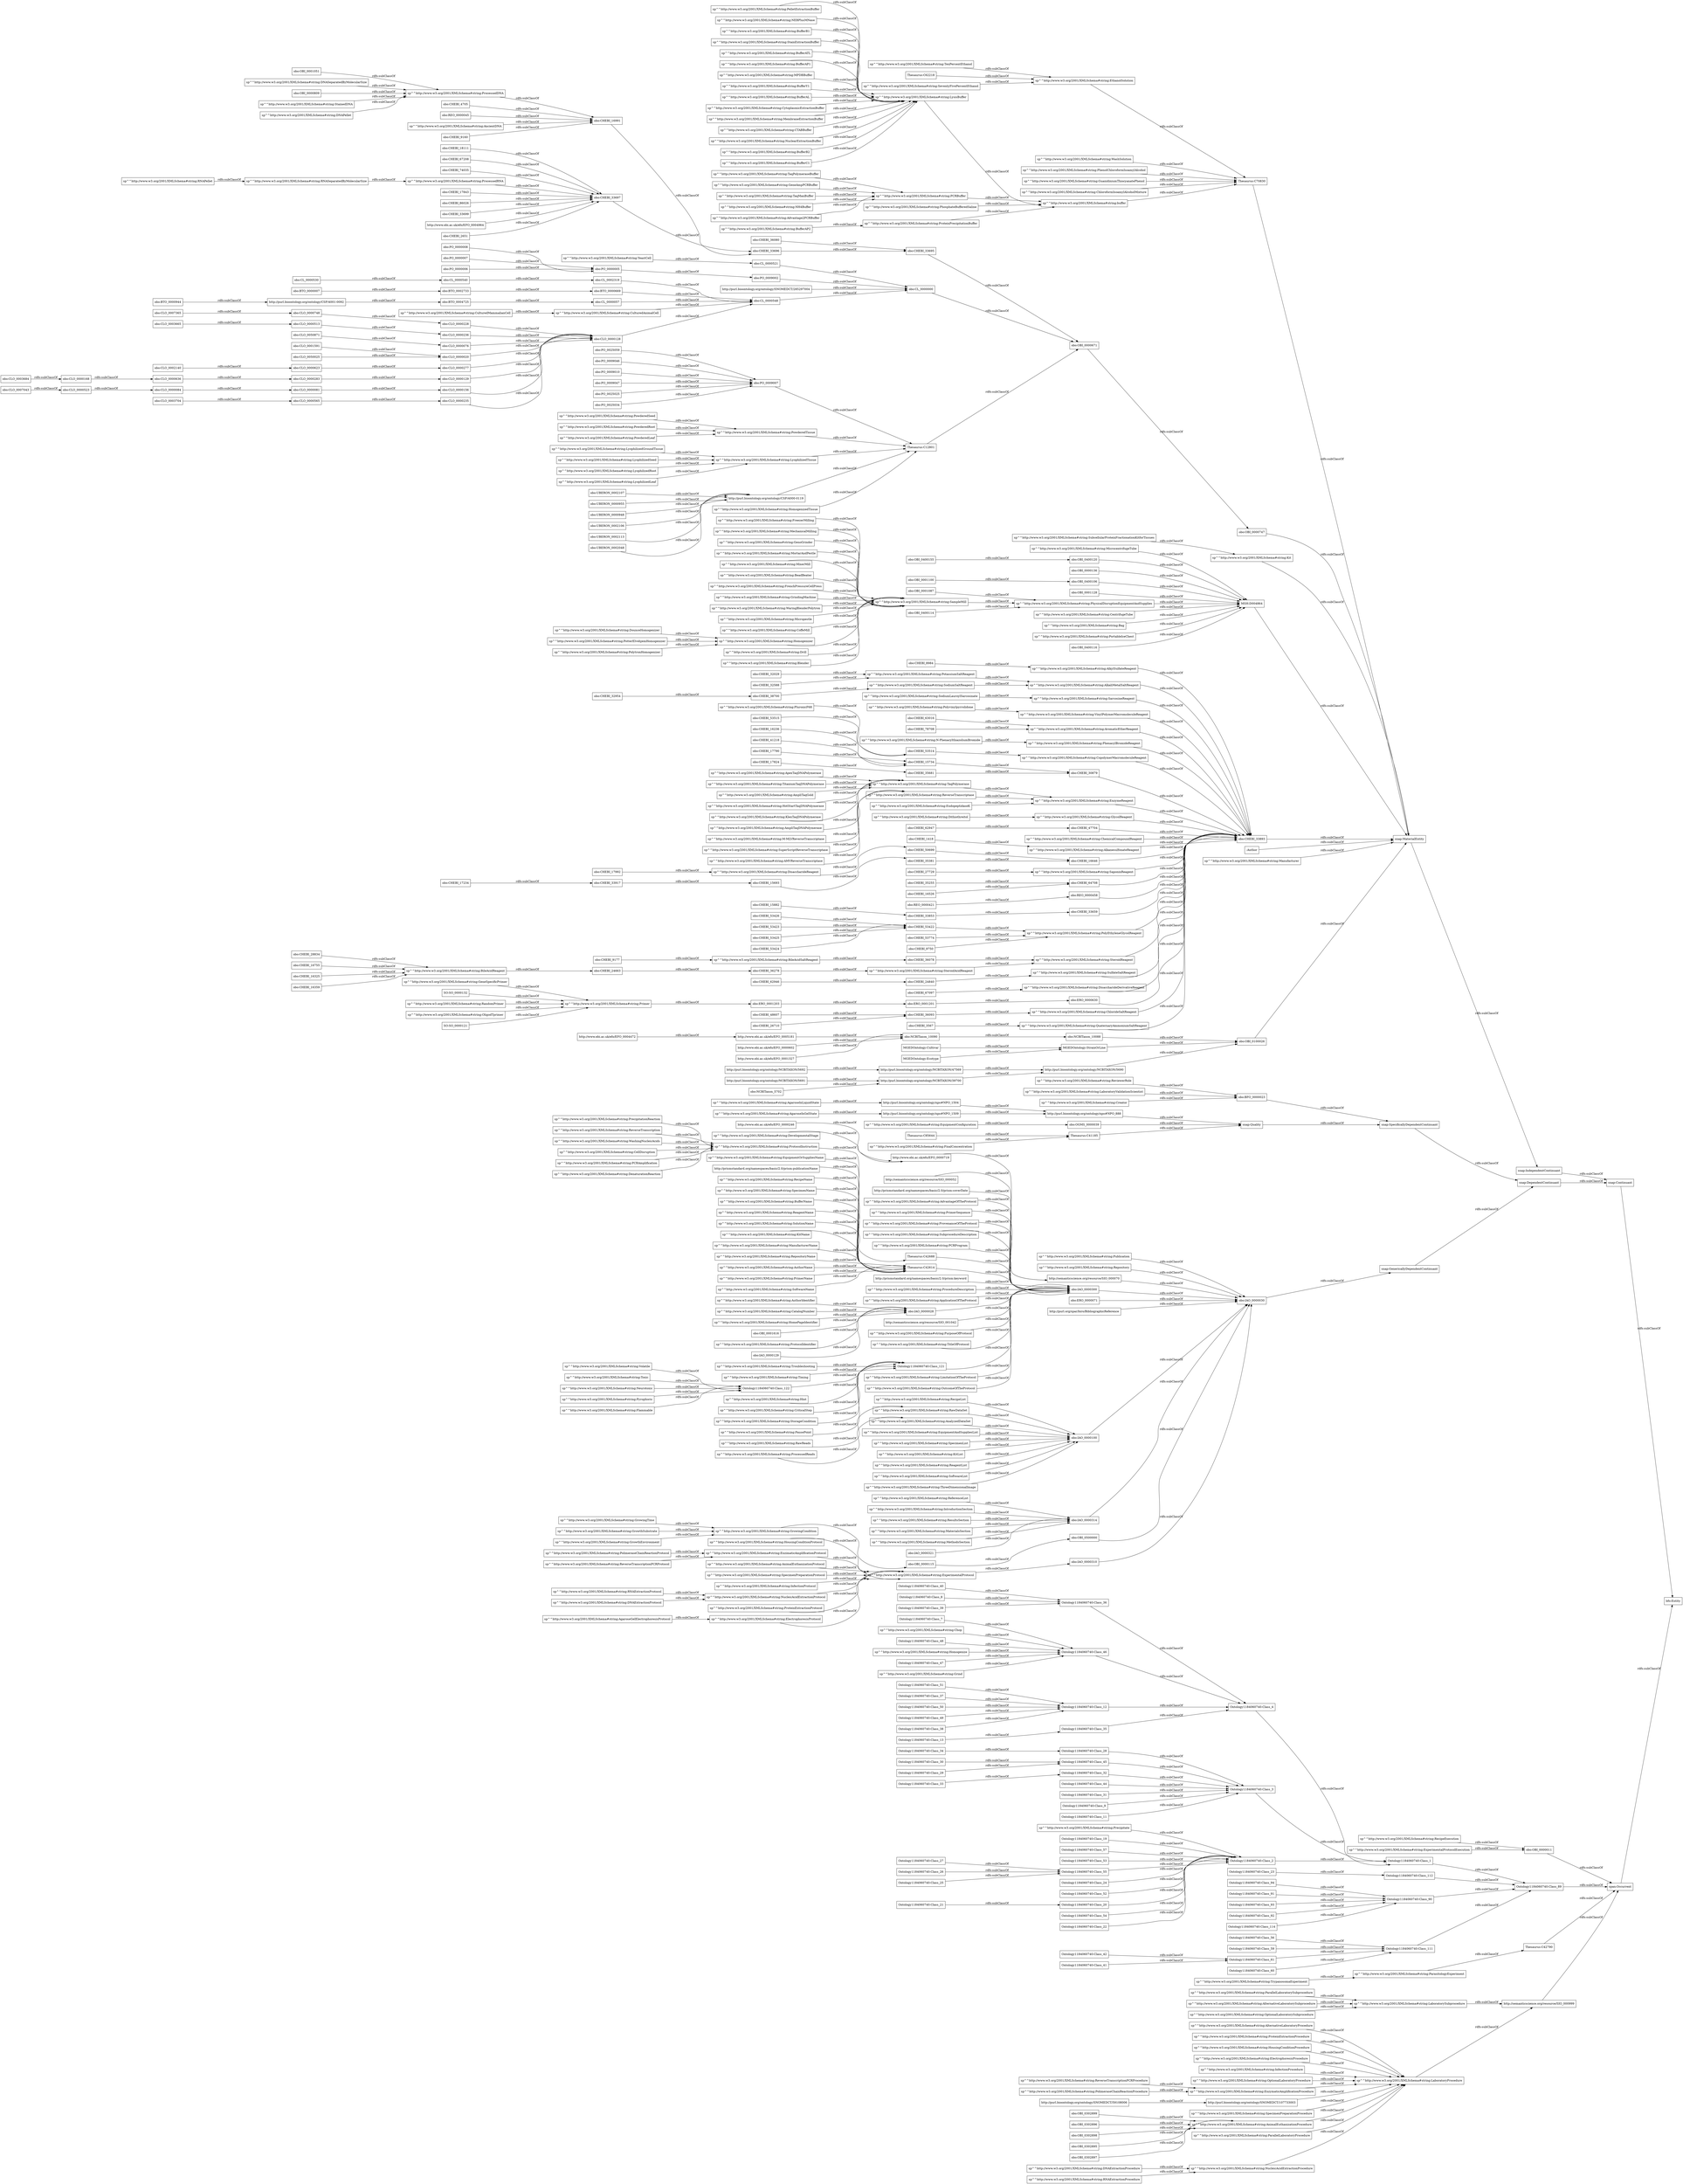 digraph ar2dtool_diagram { 
rankdir=LR;
size="1000"
node [shape = rectangle, color="black"]; "sp^^http://www.w3.org/2001/XMLSchema#string:LaboratoryProcedure" "Ontology1184060740:Class_30" "sp^^http://www.w3.org/2001/XMLSchema#string:ReviewerRole" "sp^^http://www.w3.org/2001/XMLSchema#string:RecipeList" "sp^^http://www.w3.org/2001/XMLSchema#string:Precipitate" "obo:BTO_0000007" "sp^^http://www.w3.org/2001/XMLSchema#string:Publication" "sp^^http://www.w3.org/2001/XMLSchema#string:PelletExtractionBuffer" "sp^^http://www.w3.org/2001/XMLSchema#string:TaqPolymerase" "obo:CHEBI_63016" "obo:CHEBI_32029" "sp^^http://www.w3.org/2001/XMLSchema#string:AlternativeLaboratoryProcedure" "Ontology1184060740:Class_19" "obo:CHEBI_15882" "Ontology1184060740:Class_28" "obo:CHEBI_18111" "sp^^http://www.w3.org/2001/XMLSchema#string:Repository" "sp^^http://www.w3.org/2001/XMLSchema#string:PrecipitationReaction" "Ontology1184060740:Class_40" "bfo:Entity" "http://purl.bioontology.org/ontology/npo#NPO_1504" "sp^^http://www.w3.org/2001/XMLSchema#string:NEBPlusMNase" "Ontology1184060740:Class_57" "sp^^http://www.w3.org/2001/XMLSchema#string:TaqPolymeraseBuffer" "sp^^http://www.w3.org/2001/XMLSchema#string:SubcellularProteinFractionationKitforTissues" "http://purl.bioontology.org/ontology/NCBITAXON/5692" "sp^^http://www.w3.org/2001/XMLSchema#string:MicrocentrifugeTube" "sp^^http://www.w3.org/2001/XMLSchema#string:EquipmentOrSuppliesName" "http://prismstandard.org/namespaces/basic/2.0/prism:coverDate" "sp^^http://www.w3.org/2001/XMLSchema#string:ProteinExtractionProcedure" "obo:CHEBI_48607" "sp^^http://www.w3.org/2001/XMLSchema#string:HousingConditionProcedure" "sp^^http://www.w3.org/2001/XMLSchema#string:AuthorIdentifier" "sp^^http://www.w3.org/2001/XMLSchema#string:ApexTaqDNAPolymerase" "Ontology1184060740:Class_13" "sp^^http://www.w3.org/2001/XMLSchema#string:PluronicF68" "sp^^http://www.w3.org/2001/XMLSchema#string:GeneSpecificPrimer" "sp^^http://www.w3.org/2001/XMLSchema#string:PotassiumSaltReagent" "obo:BTO_0004725" "sp^^http://www.w3.org/2001/XMLSchema#string:LaboratoryValidationScientist" "obo:UBERON_0002107" "Ontology1184060740:Class_8" "Ontology1184060740:Class_27" "sp^^http://www.w3.org/2001/XMLSchema#string:RecipeExecution" "sp^^http://www.w3.org/2001/XMLSchema#string:AdvantageOfTheProtocol" "SO:SO_0000132" "sp^^http://www.w3.org/2001/XMLSchema#string:Polyvinylpyrrolidone" "http://prismstandard.org/namespaces/basic/2.0/prism:publicationName" "Thesaurus:C70830" "obo:CHEBI_53426" "sp^^http://www.w3.org/2001/XMLSchema#string:PrimerSequence" "sp^^http://www.w3.org/2001/XMLSchema#string:AlkylSulfateReagent" "obo:PO_0000008" "Ontology1184060740:Class_56" "sp^^http://www.w3.org/2001/XMLSchema#string:ProvenanceOfTheProtocol" "sp^^http://www.w3.org/2001/XMLSchema#string:PolimeraseChainReactionProtocol" "obo:CHEBI_16236" "sp^^http://www.w3.org/2001/XMLSchema#string:RNAExtractionProtocol" "sp^^http://www.w3.org/2001/XMLSchema#string:GeneAmpPCRBuffer" "sp^^http://www.w3.org/2001/XMLSchema#string:FreezerMilling" "obo:CHEBI_35255" "Ontology1184060740:Class_36" "sp^^http://www.w3.org/2001/XMLSchema#string:ProcessedDNA" "Ontology1184060740:Class_51" "sp^^http://www.w3.org/2001/XMLSchema#string:SubprocedureDescription" "obo:OBI_0302899" "sp^^http://www.w3.org/2001/XMLSchema#string:TaqManBuffer" "Ontology1184060740:Class_46" "sp^^http://www.w3.org/2001/XMLSchema#string:ProtocolInstruction" "obo:CHEBI_53423" "Ontology1184060740:Class_7" "sp^^http://www.w3.org/2001/XMLSchema#string:Troubleshooting" "sp^^http://www.w3.org/2001/XMLSchema#string:LysisBuffer" "obo:OBI_0001087" "sp^^http://www.w3.org/2001/XMLSchema#string:RawDataSet" "sp^^http://www.w3.org/2001/XMLSchema#string:AlkaliMetalSaltReagent" "obo:PO_0025059" "obo:PO_0009046" "obo:CHEBI_50699" "sp^^http://www.w3.org/2001/XMLSchema#string:TenPercentEthanol" "sp^^http://www.w3.org/2001/XMLSchema#string:TitaniumTaqDNAPolymerase" "sp^^http://www.w3.org/2001/XMLSchema#string:LyophilizedGroundTissue" "sp^^http://www.w3.org/2001/XMLSchema#string:YeastCell" "http://semanticscience.org/resource/SIO_000999" "obo:OBI_0000747" "sp^^http://www.w3.org/2001/XMLSchema#string:PCRProgram" "sp^^http://www.w3.org/2001/XMLSchema#string:MechanicalMilling" "MGEDOntology:Cultivar" "obo:OBI_0302896" "obo:CHEBI_16991" "obo:CL_0000521" "obo:CL_0002319" "obo:PO_0009002" "Ontology1184060740:Class_45" "obo:CHEBI_28834" "sp^^http://www.w3.org/2001/XMLSchema#string:BufferB1" "obo:OBI_0400155" "Thesaurus:C42688" "sp^^http://www.w3.org/2001/XMLSchema#string:CatalogNumber" "obo:OBI_0000115" "obo:CHEBI_33695" "sp^^http://www.w3.org/2001/XMLSchema#string:SarcosineReagent" "Thesaurus:C85644" "obo:CLO_0000168" "obo:CLO_0000084" "sp^^http://www.w3.org/2001/XMLSchema#string:AmpliTaqGold" "sp^^http://www.w3.org/2001/XMLSchema#string:PCRBuffer" "span:Occurrent" "http://purl.bioontology.org/ontology/npo#NPO_888" "Thesaurus:C62218" "obo:CL_0000000" "sp^^http://www.w3.org/2001/XMLSchema#string:VinylPolymerMacromoleculeReagent" "sp^^http://www.w3.org/2001/XMLSchema#string:ReverseTranscription" "sp^^http://www.w3.org/2001/XMLSchema#string:EthanolSolution" "sp^^http://www.w3.org/2001/XMLSchema#string:BileAcidSaltReagent" "obo:CHEBI_26710" "obo:OBI_0400120" "Ontology1184060740:Class_59" "sp^^http://www.w3.org/2001/XMLSchema#string:DounceHomogenizer" "sp^^http://www.w3.org/2001/XMLSchema#string:M-MLVReverseTranscriptase" "sp^^http://www.w3.org/2001/XMLSchema#string:SampleMill" "obo:CLO_0000228" "sp^^http://www.w3.org/2001/XMLSchema#string:HomePageIdentifier" "sp^^http://www.w3.org/2001/XMLSchema#string:Volatile" "http://semanticscience.org/resource/SIO_000070" "obo:OBI_0001051" "sp^^http://www.w3.org/2001/XMLSchema#string:PowderedSeed" "sp^^http://www.w3.org/2001/XMLSchema#string:SodiumLauroylSarcosinate" "sp^^http://www.w3.org/2001/XMLSchema#string:RandomPrimer" "obo:PO_0009010" "http://www.ebi.ac.uk/efo/EFO_0005181" "sp^^http://www.w3.org/2001/XMLSchema#string:SodiumSaltReagent" "sp^^http://www.w3.org/2001/XMLSchema#string:AromaticEtherReagent" "sp^^http://www.w3.org/2001/XMLSchema#string:GenoGrinder" "sp^^http://www.w3.org/2001/XMLSchema#string:ElectrophoresisProcedure" "Thesaurus:C42614" "Ontology1184060740:Class_94" "sp^^http://www.w3.org/2001/XMLSchema#string:PotterElvehjemHomogenizer" "obo:PO_0000005" "http://www.ebi.ac.uk/efo/EFO_0000719" "sp^^http://www.w3.org/2001/XMLSchema#string:RecipeName" "Ontology1184060740:Class_53" "obo:CHEBI_17992" "sp^^http://www.w3.org/2001/XMLSchema#string:Chop" "sp^^http://www.w3.org/2001/XMLSchema#string:PowderedRoot" "obo:OBI_0000136" "obo:ERO_0001203" "obo:CLO_0000236" "http://www.ebi.ac.uk/efo/EFO_0000602" "obo:CLO_0003704" "sp^^http://www.w3.org/2001/XMLSchema#string:AnalyzedDataSet" "snap:MaterialEntity" "sp^^http://www.w3.org/2001/XMLSchema#string:MortarAndPestle" "obo:IAO_0000300" "obo:UBERON_0000955" "sp^^http://www.w3.org/2001/XMLSchema#string:EquipmentAndSuppliesList" "obo:CHEBI_67208" "obo:CHEBI_67097" "Ontology1184060740:Class_48" "obo:CHEBI_4705" "obo:PO_0009007" "sp^^http://www.w3.org/2001/XMLSchema#string:Kit" "obo:CLO_0007365" "Ontology1184060740:Class_91" "obo:IAO_0000030" "sp^^http://www.w3.org/2001/XMLSchema#string:InfectionProcedure" "sp^^http://www.w3.org/2001/XMLSchema#string:PhenacylBromideReagent" "sp^^http://www.w3.org/2001/XMLSchema#string:HousingConditionProtocol" "obo:CLO_0000623" "obo:CLO_0002140" "Ontology1184060740:Class_1" "obo:OBI_0001616" "Ontology1184060740:Class_32" "sp^^http://www.w3.org/2001/XMLSchema#string:MixerMill" "sp^^http://www.w3.org/2001/XMLSchema#string:StainExtractionBuffer" "sp^^http://www.w3.org/2001/XMLSchema#string:BileAcidReagent" "sp^^http://www.w3.org/2001/XMLSchema#string:OptionalLaboratoryProcedure" "obo:OBI_0400114" "sp^^http://www.w3.org/2001/XMLSchema#string:BeadBeater" "obo:BTO_0000669" "sp^^http://www.w3.org/2001/XMLSchema#string:BufferATL" "obo:CHEBI_16755" "obo:BFO_0000023" "sp^^http://www.w3.org/2001/XMLSchema#string:HotStartTaqDNAPolymerase" "http://prismstandard.org/namespaces/basic/2.0/prism:keyword" "Ontology1184060740:Class_42" "sp^^http://www.w3.org/2001/XMLSchema#string:BufferAP1" "sp^^http://www.w3.org/2001/XMLSchema#string:PolytronHomogenizer" "obo:CLO_0000081" "sp^^http://www.w3.org/2001/XMLSchema#string:MPDBBuffer" "sp^^http://www.w3.org/2001/XMLSchema#string:CopolymerMacromoleculeReagent" "obo:CLO_0000076" "sp^^http://www.w3.org/2001/XMLSchema#string:WashingNucleicAcids" "Ontology1184060740:Class_37" "obo:CLO_0000020" "sp^^http://www.w3.org/2001/XMLSchema#string:ParasitologyExperiment" "obo:CLO_0050871" "obo:CHEBI_30879" "sp^^http://www.w3.org/2001/XMLSchema#string:SuperScriptReverseTranscriptase" "obo:CHEBI_33697" "Ontology1184060740:Class_112" "sp^^http://www.w3.org/2001/XMLSchema#string:DisaccharideReagent" "sp^^http://www.w3.org/2001/XMLSchema#string:Timing" "sp^^http://www.w3.org/2001/XMLSchema#string:BufferY1" "obo:ERO_0001201" "sp^^http://www.w3.org/2001/XMLSchema#string:SpecimenName" "obo:CHEBI_17824" "obo:REO_0000045" "sp^^http://www.w3.org/2001/XMLSchema#string:EnzymeReagent" "obo:OBI_0400106" "sp^^http://www.w3.org/2001/XMLSchema#string:ReverseTranscriptase" "sp^^http://www.w3.org/2001/XMLSchema#string:ReferenceList" "sp^^http://www.w3.org/2001/XMLSchema#string:ProtocolIdentifier" "obo:OBI_0000011" "sp^^http://www.w3.org/2001/XMLSchema#string:NH4Buffer" "obo:ERO_0000071" "obo:CHEBI_53515" "sp^^http://www.w3.org/2001/XMLSchema#string:EnzimaticAmplificationProtocol" "sp^^http://www.w3.org/2001/XMLSchema#string:BufferName" "sp^^http://www.w3.org/2001/XMLSchema#string:BufferAL" "obo:CLO_0000513" "Ontology1184060740:Class_12" "http://purl.bioontology.org/ontology/NCBITAXON/5691" "Ontology1184060740:Class_21" "sp^^http://www.w3.org/2001/XMLSchema#string:EndopeptidaseK" "obo:CLO_0007043" "obo:UBERON_0000948" "sp^^http://www.w3.org/2001/XMLSchema#string:GrowingTime" "sp^^http://www.w3.org/2001/XMLSchema#string:FrenchPressureCellPress" "sp^^http://www.w3.org/2001/XMLSchema#string:GrindingMachine" "sp^^http://www.w3.org/2001/XMLSchema#string:PowderedTissue" "sp^^http://www.w3.org/2001/XMLSchema#string:IntroductionSection" "obo:CLO_0000523" "sp^^http://www.w3.org/2001/XMLSchema#string:Toxic" "sp^^http://www.w3.org/2001/XMLSchema#string:SpecimenList" "sp^^http://www.w3.org/2001/XMLSchema#string:Homogenize" "snap:Continuant" "obo:CLO_0000277" "obo:UBERON_0002106" "http://purl.bioontology.org/ontology/CSP/4001-0092" "sp^^http://www.w3.org/2001/XMLSchema#string:DNASeparatedByMolecularSize" "Ontology1184060740:Class_26" "sp^^http://www.w3.org/2001/XMLSchema#string:RNAPellet" "obo:OGMS_0000039" "obo:CHEBI_27729" "sp^^http://www.w3.org/2001/XMLSchema#string:Neurotoxic" "obo:CHEBI_32954" "sp^^http://www.w3.org/2001/XMLSchema#string:ExperimentalProtocolExecution" "obo:PO_0000007" "MSH:D004864" "sp^^http://www.w3.org/2001/XMLSchema#string:GlycolReagent" "Ontology1184060740:Class_55" "Ontology1184060740:Class_4" "http://purl.bioontology.org/ontology/npo#NPO_1509" "Ontology1184060740:Class_35" "obo:NCBITaxon_5702" "sp^^http://www.w3.org/2001/XMLSchema#string:WashSolution" "obo:OBI_0302898" "sp^^http://www.w3.org/2001/XMLSchema#string:GrowthSubstrate" "obo:CHEBI_47704" "obo:CHEBI_36078" "sp^^http://www.w3.org/2001/XMLSchema#string:ChemicalCompoundReagent" "sp^^http://www.w3.org/2001/XMLSchema#string:AlkanesulfonateReagent" "obo:CHEBI_74035" "sp^^http://www.w3.org/2001/XMLSchema#string:PhosphateBufferedSaline" "Ontology1184060740:Class_122" "http://www.ebi.ac.uk/efo/EFO_0001327" "Ontology1184060740:Class_61" "obo:CL_0000530" "sp^^http://www.w3.org/2001/XMLSchema#string:Pyrophoric" "obo:OBI_0000809" "sp^^http://www.w3.org/2001/XMLSchema#string:AgaroseInGelState" "sp^^http://www.w3.org/2001/XMLSchema#string:ProcedureDescription" "obo:PO_0009047" "Ontology1184060740:Class_3" "sp^^http://www.w3.org/2001/XMLSchema#string:PhenolChloroformIsoamylAlcohol" "sp^^http://www.w3.org/2001/XMLSchema#string:CytoplasmicExtractionBuffer" "Ontology1184060740:Class_34" "sp^^http://www.w3.org/2001/XMLSchema#string:ProcessedRNA" "obo:CL_0000540" "http://purl.org/spar/biro/BibliographicReference" "sp^^http://www.w3.org/2001/XMLSchema#string:WaringBlenderPolytron" "obo:CLO_0001591" "sp^^http://www.w3.org/2001/XMLSchema#string:Hint" "obo:CHEBI_16646" "Ontology1184060740:Class_44" "http://www.ebi.ac.uk/efo/EFO_0004472" "obo:CHEBI_62947" "sp^^http://www.w3.org/2001/XMLSchema#string:ReagentName" "sp^^http://www.w3.org/2001/XMLSchema#string:MembraneExtractionBuffer" "sp^^http://www.w3.org/2001/XMLSchema#string:ApplicationOfTheProtocol" "sp^^http://www.w3.org/2001/XMLSchema#string:ReverseTranscriptionPCRProtocol" "obo:CHEBI_1418" "sp^^http://www.w3.org/2001/XMLSchema#string:SaponinReagent" "obo:CLO_0000129" "obo:CHEBI_33853" "sp^^http://www.w3.org/2001/XMLSchema#string:EnzymaticAmplificationProcedure" "Ontology1184060740:Class_24" "sp^^http://www.w3.org/2001/XMLSchema#string:ResultsSection" "obo:CHEBI_8984" "obo:CHEBI_9177" "sp^^http://www.w3.org/2001/XMLSchema#string:KitList" "sp^^http://www.w3.org/2001/XMLSchema#string:AnimalEuthanizationProtocol" "sp^^http://www.w3.org/2001/XMLSchema#string:SpecimenPreparationProtocol" "sp^^http://www.w3.org/2001/XMLSchema#string:N-PhenacylthiazoliumBromide" "sp^^http://www.w3.org/2001/XMLSchema#string:Micropestle" "sp^^http://www.w3.org/2001/XMLSchema#string:ReagentList" "obo:CHEBI_32588" "sp^^http://www.w3.org/2001/XMLSchema#string:MaterialsSection" "obo:IAO_0000100" "obo:CHEBI_64708" "snap:Quality" "sp^^http://www.w3.org/2001/XMLSchema#string:ParallelLaboratorySubprocedure" "obo:IAO_0000028" "http://purl.bioontology.org/ontology/SNOMEDCT/107733003" "Ontology1184060740:Class_50" "sp^^http://www.w3.org/2001/XMLSchema#string:DNAExtractionProcedure" "sp^^http://www.w3.org/2001/XMLSchema#string:ProteinPrecipitationBuffer" "obo:UBERON_0002113" "obo:OBI_0001128" "http://purl.bioontology.org/ontology/NCBITAXON/47569" "sp^^http://www.w3.org/2001/XMLSchema#string:CriticalStep" "Ontology1184060740:Class_23" "http://semanticscience.org/resource/SIO_001042" "obo:CHEBI_53422" "sp^^http://www.w3.org/2001/XMLSchema#string:StainedDNA" "sp^^http://www.w3.org/2001/XMLSchema#string:CTABBuffer" "obo:IAO_0000129" "sp^^http://www.w3.org/2001/XMLSchema#string:PurposeOfProtocol" "obo:CHEBI_36278" "obo:CHEBI_41218" "sp^^http://www.w3.org/2001/XMLSchema#string:LyophilizedTissue" "Ontology1184060740:Class_52" "sp^^http://www.w3.org/2001/XMLSchema#string:BufferAP2" "sp^^http://www.w3.org/2001/XMLSchema#string:StorageCondition" "obo:REO_0000458" "obo:CHEBI_33659" "http://semanticscience.org/resource/SIO_000052" "obo:REO_0000421" "sp^^http://www.w3.org/2001/XMLSchema#string:Dithiothreitol" "sp^^http://www.w3.org/2001/XMLSchema#string:SpecimenPreparationProcedure" "sp^^http://www.w3.org/2001/XMLSchema#string:AlternativeLaboratorySubprocedure" "obo:CLO_0003684" "Ontology1184060740:Class_93" "sp^^http://www.w3.org/2001/XMLSchema#string:GuanidiniumThiocyanatePhenol" "obo:OBI_0302895" "obo:OBI_0001100" "obo:CHEBI_17790" "sp^^http://www.w3.org/2001/XMLSchema#string:CoffeMill" "sp^^http://www.w3.org/2001/XMLSchema#string:Homogenizer" "sp^^http://www.w3.org/2001/XMLSchema#string:SoftwareList" "obo:CLO_0000748" "obo:CHEBI_36080" "sp^^http://www.w3.org/2001/XMLSchema#string:PhysicalDisruptionEquipmentAndSupplies" "sp^^http://www.w3.org/2001/XMLSchema#string:RNASeparatedByMolecularSize" "sp^^http://www.w3.org/2001/XMLSchema#string:ExperimentalProtocol" "obo:CHEBI_17234" "sp^^http://www.w3.org/2001/XMLSchema#string:KlenTaqDNAPolymerase" "sp^^http://www.w3.org/2001/XMLSchema#string:AMVReverseTranscriptase" "Ontology1184060740:Class_49" "sp^^http://www.w3.org/2001/XMLSchema#string:AnimalEuthanizationProcedure" "obo:CHEBI_17843" "http://purl.bioontology.org/ontology/CSP/4000-0119" "Ontology1184060740:Class_92" "sp^^http://www.w3.org/2001/XMLSchema#string:AgaroseInLiquidState" "Ontology1184060740:Class_29" "sp^^http://www.w3.org/2001/XMLSchema#string:NuclearExtractionBuffer" "Ontology1184060740:Class_41" "sp^^http://www.w3.org/2001/XMLSchema#string:CentrifugeTube" "sp^^http://www.w3.org/2001/XMLSchema#string:PolyEthyleneGlycolReagent" "obo:CHEBI_24840" "Ontology1184060740:Class_114" "Ontology1184060740:Class_31" "sp^^http://www.w3.org/2001/XMLSchema#string:HomogenizedTissue" "obo:CLO_0000636" "sp^^http://www.w3.org/2001/XMLSchema#string:InfectionProtocol" "sp^^http://www.w3.org/2001/XMLSchema#string:RNAExtractionProcedure" "sp^^http://www.w3.org/2001/XMLSchema#string:PowderedLeaf" "obo:PO_0025025" "sp^^http://www.w3.org/2001/XMLSchema#string:NucleicAcidExtractionProtocol" "sp^^http://www.w3.org/2001/XMLSchema#string:AmpliTaqDNAPolymerase" "obo:NCBITaxon_10088" "obo:IAO_0000314" "obo:PO_0025034" "sp^^http://www.w3.org/2001/XMLSchema#string:SteroidAcidReagent" "sp^^http://www.w3.org/2001/XMLSchema#string:Bag" "sp^^http://www.w3.org/2001/XMLSchema#string:PortableIceChest" "http://www.ebi.ac.uk/efo/EFO_0000246" "sp^^http://www.w3.org/2001/XMLSchema#string:TrypanosomaExperiment" "obo:CHEBI_53425" "Ontology1184060740:Class_9" "sp^^http://www.w3.org/2001/XMLSchema#string:SolutionName" "obo:CHEBI_33696" "obo:CHEBI_33893" "sp^^http://www.w3.org/2001/XMLSchema#string:ThreeDimensionalImage" "sp^^http://www.w3.org/2001/XMLSchema#string:ChloroformIsoamylAlcoholMixture" "sp^^http://www.w3.org/2001/XMLSchema#string:GrowingCondition" "obo:CHEBI_36093" "obo:CL_0000057" "obo:UBERON_0002048" "obo:BTO_0002733" "sp^^http://www.w3.org/2001/XMLSchema#string:OligodTprimer" "sp^^http://www.w3.org/2001/XMLSchema#string:Flammable" "Ontology1184060740:Class_11" "obo:CHEBI_86026" "obo:OBI_0500000" "Ontology1184060740:Class_20" "Ontology1184060740:Class_47" "Thesaurus:C41185" "Ontology1184060740:Class_90" "obo:CHEBI_53424" "sp^^http://www.w3.org/2001/XMLSchema#string:MethodsSection" "sp^^http://www.w3.org/2001/XMLSchema#string:CulturedAnimalCell" "obo:CHEBI_38700" "sp^^http://www.w3.org/2001/XMLSchema#string:DNAExtractionProtocol" "MGEDOntology:StrainOrLine" "http://purl.bioontology.org/ontology/NCBITAXON/39700" "sp^^http://www.w3.org/2001/XMLSchema#string:ParallelLaboratoryProcedure" "obo:CHEBI_16526" "sp^^http://www.w3.org/2001/XMLSchema#string:KitName" "sp^^http://www.w3.org/2001/XMLSchema#string:buffer" "obo:CLO_0000565" "sp^^http://www.w3.org/2001/XMLSchema#string:CulturedMammalianCell" "sp^^http://www.w3.org/2001/XMLSchema#string:TitleOfProtocol" "sp^^http://www.w3.org/2001/XMLSchema#string:Grind" "obo:OBI_0302897" "obo:CHEBI_33699" "http://purl.bioontology.org/ontology/SNOMEDCT/285297004" "sp^^http://www.w3.org/2001/XMLSchema#string:BufferB2" ":Author" "sp^^http://www.w3.org/2001/XMLSchema#string:LyophilizedSeed" "sp^^http://www.w3.org/2001/XMLSchema#string:BufferC1" "obo:CHEBI_16325" "sp^^http://www.w3.org/2001/XMLSchema#string:Drill" "obo:CHEBI_15734" "Ontology1184060740:Class_111" "sp^^http://www.w3.org/2001/XMLSchema#string:DNAPellet" "sp^^http://www.w3.org/2001/XMLSchema#string:AgaroseGelElectrophoresisProtocol" "snap:SpecificallyDependentContinuant" "Ontology1184060740:Class_121" "Ontology1184060740:Class_60" "sp^^http://www.w3.org/2001/XMLSchema#string:CellDisruption" "sp^^http://www.w3.org/2001/XMLSchema#string:LyophilizedRoot" "obo:CHEBI_53514" "sp^^http://www.w3.org/2001/XMLSchema#string:AncientDNA" "obo:CHEBI_53774" "obo:IAO_0000321" "http://purl.bioontology.org/ontology/NCBITAXON/5690" "Ontology1184060740:Class_2" "Ontology1184060740:Class_89" "obo:CHEBI_35681" "Ontology1184060740:Class_33" "snap:GenericallyDependentContinuant" "sp^^http://www.w3.org/2001/XMLSchema#string:SteroidReagent" "sp^^http://www.w3.org/2001/XMLSchema#string:Manufacturer" "sp^^http://www.w3.org/2001/XMLSchema#string:SulfateSaltReagent" "sp^^http://www.w3.org/2001/XMLSchema#string:DisaccharideDerivativeReagent" "sp^^http://www.w3.org/2001/XMLSchema#string:FinalConcentration" "obo:CHEBI_62946" "obo:CLO_0003665" "obo:CLO_0000156" "obo:CHEBI_35381" "obo:CHEBI_33917" "sp^^http://www.w3.org/2001/XMLSchema#string:NucleicAcidExtractionProcedure" "Ontology1184060740:Class_25" "obo:OBI_0100026" "obo:PO_0000006" "obo:CLO_0000283" "Ontology1184060740:Class_54" "sp^^http://www.w3.org/2001/XMLSchema#string:EquipmentConfiguration" "sp^^http://www.w3.org/2001/XMLSchema#string:OptionalLaboratorySubprocedure" "obo:CL_0000548" "sp^^http://www.w3.org/2001/XMLSchema#string:DevelopmentalStage" "obo:OBI_0000671" "obo:CHEBI_78708" "obo:CLO_0000235" "sp^^http://www.w3.org/2001/XMLSchema#string:PausePoint" "http://purl.bioontology.org/ontology/SNOMEDCT/59108006" "obo:OBI_0400116" "obo:CHEBI_24663" "obo:CHEBI_3567" "sp^^http://www.w3.org/2001/XMLSchema#string:RawReads" "http://www.ebi.ac.uk/efo/EFO_0004964" "sp^^http://www.w3.org/2001/XMLSchema#string:ManufacturerName" "Thesaurus:C12801" "sp^^http://www.w3.org/2001/XMLSchema#string:Creator" "sp^^http://www.w3.org/2001/XMLSchema#string:LimitationOfTheProtocol" "obo:IAO_0000310" "sp^^http://www.w3.org/2001/XMLSchema#string:LyophilizedLeaf" "obo:ERO_0000630" "Ontology1184060740:Class_22" "obo:CHEBI_9160" "sp^^http://www.w3.org/2001/XMLSchema#string:ChlorideSaltReagent" "obo:CHEBI_15693" "obo:CHEBI_2651" "Ontology1184060740:Class_39" "sp^^http://www.w3.org/2001/XMLSchema#string:ProcessedReads" "sp^^http://www.w3.org/2001/XMLSchema#string:RepositoryName" "obo:CHEBI_9750" "sp^^http://www.w3.org/2001/XMLSchema#string:AuthorName" "sp^^http://www.w3.org/2001/XMLSchema#string:OutcomeOfTheProtocol" "MGEDOntology:Ecotype" "sp^^http://www.w3.org/2001/XMLSchema#string:ReverseTranscriptionPCRProcedure" "sp^^http://www.w3.org/2001/XMLSchema#string:LaboratorySubprocedure" "sp^^http://www.w3.org/2001/XMLSchema#string:ProteinExtractionProtocol" "sp^^http://www.w3.org/2001/XMLSchema#string:QuaternaryAmmoniumSaltReagent" "sp^^http://www.w3.org/2001/XMLSchema#string:PrimerName" "obo:CHEBI_16359" "sp^^http://www.w3.org/2001/XMLSchema#string:PCRAmplification" "sp^^http://www.w3.org/2001/XMLSchema#string:SoftwareName" "sp^^http://www.w3.org/2001/XMLSchema#string:Primer" "sp^^http://www.w3.org/2001/XMLSchema#string:Advantage2PCRBuffer" "sp^^http://www.w3.org/2001/XMLSchema#string:SeventyFivePercentEthanol" "snap:IndependentContinuant" "Thesaurus:C42790" "obo:NCBITaxon_10090" "obo:BTO_0000944" "obo:CLO_0000128" "snap:DependentContinuant" "sp^^http://www.w3.org/2001/XMLSchema#string:ElectrophoresisProtocol" "sp^^http://www.w3.org/2001/XMLSchema#string:PolimeraseChainReactionProcedure" "sp^^http://www.w3.org/2001/XMLSchema#string:DenaturationReaction" "sp^^http://www.w3.org/2001/XMLSchema#string:Blender" "sp^^http://www.w3.org/2001/XMLSchema#string:GrowthEnvironment" "Ontology1184060740:Class_38" "SO:SO_0000121" "obo:CLO_0050025" ; /*classes style*/
	"sp^^http://www.w3.org/2001/XMLSchema#string:DNAExtractionProtocol" -> "sp^^http://www.w3.org/2001/XMLSchema#string:NucleicAcidExtractionProtocol" [ label = "rdfs:subClassOf" ];
	"Ontology1184060740:Class_52" -> "Ontology1184060740:Class_2" [ label = "rdfs:subClassOf" ];
	"sp^^http://www.w3.org/2001/XMLSchema#string:AlkaliMetalSaltReagent" -> "obo:CHEBI_33893" [ label = "rdfs:subClassOf" ];
	"sp^^http://www.w3.org/2001/XMLSchema#string:TitaniumTaqDNAPolymerase" -> "sp^^http://www.w3.org/2001/XMLSchema#string:TaqPolymerase" [ label = "rdfs:subClassOf" ];
	"obo:NCBITaxon_10088" -> "obo:OBI_0100026" [ label = "rdfs:subClassOf" ];
	"obo:OBI_0302895" -> "sp^^http://www.w3.org/2001/XMLSchema#string:AnimalEuthanizationProcedure" [ label = "rdfs:subClassOf" ];
	"sp^^http://www.w3.org/2001/XMLSchema#string:AMVReverseTranscriptase" -> "sp^^http://www.w3.org/2001/XMLSchema#string:ReverseTranscriptase" [ label = "rdfs:subClassOf" ];
	"Ontology1184060740:Class_22" -> "Ontology1184060740:Class_2" [ label = "rdfs:subClassOf" ];
	"sp^^http://www.w3.org/2001/XMLSchema#string:FinalConcentration" -> "Thesaurus:C41185" [ label = "rdfs:subClassOf" ];
	"Ontology1184060740:Class_94" -> "Ontology1184060740:Class_90" [ label = "rdfs:subClassOf" ];
	"sp^^http://www.w3.org/2001/XMLSchema#string:KitName" -> "Thesaurus:C42614" [ label = "rdfs:subClassOf" ];
	"Ontology1184060740:Class_34" -> "Ontology1184060740:Class_28" [ label = "rdfs:subClassOf" ];
	"span:Occurrent" -> "bfo:Entity" [ label = "rdfs:subClassOf" ];
	"sp^^http://www.w3.org/2001/XMLSchema#string:TaqPolymeraseBuffer" -> "sp^^http://www.w3.org/2001/XMLSchema#string:PCRBuffer" [ label = "rdfs:subClassOf" ];
	"obo:PO_0025034" -> "obo:PO_0009007" [ label = "rdfs:subClassOf" ];
	"sp^^http://www.w3.org/2001/XMLSchema#string:LysisBuffer" -> "sp^^http://www.w3.org/2001/XMLSchema#string:buffer" [ label = "rdfs:subClassOf" ];
	"obo:CHEBI_27729" -> "sp^^http://www.w3.org/2001/XMLSchema#string:SaponinReagent" [ label = "rdfs:subClassOf" ];
	"obo:PO_0000007" -> "obo:PO_0000005" [ label = "rdfs:subClassOf" ];
	"sp^^http://www.w3.org/2001/XMLSchema#string:BufferB2" -> "sp^^http://www.w3.org/2001/XMLSchema#string:LysisBuffer" [ label = "rdfs:subClassOf" ];
	"sp^^http://www.w3.org/2001/XMLSchema#string:BeadBeater" -> "sp^^http://www.w3.org/2001/XMLSchema#string:SampleMill" [ label = "rdfs:subClassOf" ];
	"sp^^http://www.w3.org/2001/XMLSchema#string:PolytronHomogenizer" -> "sp^^http://www.w3.org/2001/XMLSchema#string:Homogenizer" [ label = "rdfs:subClassOf" ];
	"sp^^http://www.w3.org/2001/XMLSchema#string:AdvantageOfTheProtocol" -> "obo:IAO_0000300" [ label = "rdfs:subClassOf" ];
	"sp^^http://www.w3.org/2001/XMLSchema#string:Flammable" -> "Ontology1184060740:Class_122" [ label = "rdfs:subClassOf" ];
	"sp^^http://www.w3.org/2001/XMLSchema#string:MicrocentrifugeTube" -> "MSH:D004864" [ label = "rdfs:subClassOf" ];
	"obo:CHEBI_48607" -> "obo:CHEBI_36093" [ label = "rdfs:subClassOf" ];
	"sp^^http://www.w3.org/2001/XMLSchema#string:AuthorName" -> "Thesaurus:C42614" [ label = "rdfs:subClassOf" ];
	"obo:CHEBI_16359" -> "sp^^http://www.w3.org/2001/XMLSchema#string:BileAcidReagent" [ label = "rdfs:subClassOf" ];
	"obo:PO_0009047" -> "obo:PO_0009007" [ label = "rdfs:subClassOf" ];
	"obo:CHEBI_17234" -> "obo:CHEBI_33917" [ label = "rdfs:subClassOf" ];
	"Ontology1184060740:Class_46" -> "Ontology1184060740:Class_4" [ label = "rdfs:subClassOf" ];
	"sp^^http://www.w3.org/2001/XMLSchema#string:TrypanosomaExperiment" -> "sp^^http://www.w3.org/2001/XMLSchema#string:ParasitologyExperiment" [ label = "rdfs:subClassOf" ];
	"sp^^http://www.w3.org/2001/XMLSchema#string:RNAExtractionProcedure" -> "sp^^http://www.w3.org/2001/XMLSchema#string:NucleicAcidExtractionProcedure" [ label = "rdfs:subClassOf" ];
	"SO:SO_0000132" -> "sp^^http://www.w3.org/2001/XMLSchema#string:Primer" [ label = "rdfs:subClassOf" ];
	"obo:IAO_0000300" -> "obo:IAO_0000030" [ label = "rdfs:subClassOf" ];
	"sp^^http://www.w3.org/2001/XMLSchema#string:KlenTaqDNAPolymerase" -> "sp^^http://www.w3.org/2001/XMLSchema#string:TaqPolymerase" [ label = "rdfs:subClassOf" ];
	"sp^^http://www.w3.org/2001/XMLSchema#string:Micropestle" -> "sp^^http://www.w3.org/2001/XMLSchema#string:SampleMill" [ label = "rdfs:subClassOf" ];
	"sp^^http://www.w3.org/2001/XMLSchema#string:MortarAndPestle" -> "sp^^http://www.w3.org/2001/XMLSchema#string:SampleMill" [ label = "rdfs:subClassOf" ];
	"obo:CHEBI_33697" -> "obo:CHEBI_33696" [ label = "rdfs:subClassOf" ];
	"obo:CHEBI_53422" -> "sp^^http://www.w3.org/2001/XMLSchema#string:PolyEthyleneGlycolReagent" [ label = "rdfs:subClassOf" ];
	"sp^^http://www.w3.org/2001/XMLSchema#string:DNAPellet" -> "sp^^http://www.w3.org/2001/XMLSchema#string:ProcessedDNA" [ label = "rdfs:subClassOf" ];
	"obo:BTO_0002733" -> "obo:BTO_0000669" [ label = "rdfs:subClassOf" ];
	"sp^^http://www.w3.org/2001/XMLSchema#string:TitleOfProtocol" -> "obo:IAO_0000300" [ label = "rdfs:subClassOf" ];
	"Thesaurus:C42614" -> "obo:IAO_0000300" [ label = "rdfs:subClassOf" ];
	"sp^^http://www.w3.org/2001/XMLSchema#string:RawDataSet" -> "obo:IAO_0000100" [ label = "rdfs:subClassOf" ];
	"obo:REO_0000045" -> "obo:CHEBI_16991" [ label = "rdfs:subClassOf" ];
	"obo:CL_0000548" -> "obo:CL_0000000" [ label = "rdfs:subClassOf" ];
	"sp^^http://www.w3.org/2001/XMLSchema#string:EnzymeReagent" -> "obo:CHEBI_33893" [ label = "rdfs:subClassOf" ];
	"Ontology1184060740:Class_28" -> "Ontology1184060740:Class_3" [ label = "rdfs:subClassOf" ];
	"obo:OBI_0000136" -> "MSH:D004864" [ label = "rdfs:subClassOf" ];
	"sp^^http://www.w3.org/2001/XMLSchema#string:RecipeExecution" -> "obo:OBI_0000011" [ label = "rdfs:subClassOf" ];
	"obo:CL_0000000" -> "obo:OBI_0000671" [ label = "rdfs:subClassOf" ];
	"sp^^http://www.w3.org/2001/XMLSchema#string:ReverseTranscriptionPCRProcedure" -> "sp^^http://www.w3.org/2001/XMLSchema#string:EnzymaticAmplificationProcedure" [ label = "rdfs:subClassOf" ];
	"obo:CLO_0000228" -> "obo:CLO_0000128" [ label = "rdfs:subClassOf" ];
	"sp^^http://www.w3.org/2001/XMLSchema#string:SodiumLauroylSarcosinate" -> "sp^^http://www.w3.org/2001/XMLSchema#string:SarcosineReagent" [ label = "rdfs:subClassOf" ];
	"http://purl.bioontology.org/ontology/NCBITAXON/5690" -> "obo:OBI_0100026" [ label = "rdfs:subClassOf" ];
	"sp^^http://www.w3.org/2001/XMLSchema#string:BileAcidSaltReagent" -> "obo:CHEBI_36078" [ label = "rdfs:subClassOf" ];
	"sp^^http://www.w3.org/2001/XMLSchema#string:AlkylSulfateReagent" -> "obo:CHEBI_33893" [ label = "rdfs:subClassOf" ];
	"sp^^http://www.w3.org/2001/XMLSchema#string:Bag" -> "MSH:D004864" [ label = "rdfs:subClassOf" ];
	"http://www.ebi.ac.uk/efo/EFO_0000719" -> "http://semanticscience.org/resource/SIO_000070" [ label = "rdfs:subClassOf" ];
	"obo:NCBITaxon_5702" -> "http://purl.bioontology.org/ontology/NCBITAXON/39700" [ label = "rdfs:subClassOf" ];
	"sp^^http://www.w3.org/2001/XMLSchema#string:PowderedSeed" -> "sp^^http://www.w3.org/2001/XMLSchema#string:PowderedTissue" [ label = "rdfs:subClassOf" ];
	"sp^^http://www.w3.org/2001/XMLSchema#string:BufferY1" -> "sp^^http://www.w3.org/2001/XMLSchema#string:LysisBuffer" [ label = "rdfs:subClassOf" ];
	"sp^^http://www.w3.org/2001/XMLSchema#string:AromaticEtherReagent" -> "obo:CHEBI_33893" [ label = "rdfs:subClassOf" ];
	"sp^^http://www.w3.org/2001/XMLSchema#string:BufferAL" -> "sp^^http://www.w3.org/2001/XMLSchema#string:LysisBuffer" [ label = "rdfs:subClassOf" ];
	"obo:CHEBI_78708" -> "sp^^http://www.w3.org/2001/XMLSchema#string:AromaticEtherReagent" [ label = "rdfs:subClassOf" ];
	"sp^^http://www.w3.org/2001/XMLSchema#string:ProtocolInstruction" -> "Thesaurus:C42688" [ label = "rdfs:subClassOf" ];
	"obo:IAO_0000028" -> "obo:IAO_0000300" [ label = "rdfs:subClassOf" ];
	"sp^^http://www.w3.org/2001/XMLSchema#string:ResultsSection" -> "obo:IAO_0000314" [ label = "rdfs:subClassOf" ];
	"sp^^http://www.w3.org/2001/XMLSchema#string:OutcomeOfTheProtocol" -> "obo:IAO_0000300" [ label = "rdfs:subClassOf" ];
	"http://semanticscience.org/resource/SIO_000070" -> "obo:IAO_0000030" [ label = "rdfs:subClassOf" ];
	"sp^^http://www.w3.org/2001/XMLSchema#string:Hint" -> "Ontology1184060740:Class_121" [ label = "rdfs:subClassOf" ];
	"sp^^http://www.w3.org/2001/XMLSchema#string:StainExtractionBuffer" -> "sp^^http://www.w3.org/2001/XMLSchema#string:LysisBuffer" [ label = "rdfs:subClassOf" ];
	"http://purl.bioontology.org/ontology/CSP/4001-0092" -> "obo:BTO_0004725" [ label = "rdfs:subClassOf" ];
	"Ontology1184060740:Class_41" -> "Ontology1184060740:Class_61" [ label = "rdfs:subClassOf" ];
	"obo:CHEBI_2651" -> "obo:CHEBI_33697" [ label = "rdfs:subClassOf" ];
	"snap:SpecificallyDependentContinuant" -> "snap:DependentContinuant" [ label = "rdfs:subClassOf" ];
	"sp^^http://www.w3.org/2001/XMLSchema#string:ExperimentalProtocol" -> "obo:IAO_0000310" [ label = "rdfs:subClassOf" ];
	"obo:CHEBI_3567" -> "sp^^http://www.w3.org/2001/XMLSchema#string:QuaternaryAmmoniumSaltReagent" [ label = "rdfs:subClassOf" ];
	"sp^^http://www.w3.org/2001/XMLSchema#string:TenPercentEthanol" -> "sp^^http://www.w3.org/2001/XMLSchema#string:EthanolSolution" [ label = "rdfs:subClassOf" ];
	"obo:CLO_0000156" -> "obo:CLO_0000128" [ label = "rdfs:subClassOf" ];
	"Ontology1184060740:Class_11" -> "Ontology1184060740:Class_3" [ label = "rdfs:subClassOf" ];
	"sp^^http://www.w3.org/2001/XMLSchema#string:InfectionProcedure" -> "sp^^http://www.w3.org/2001/XMLSchema#string:LaboratoryProcedure" [ label = "rdfs:subClassOf" ];
	"sp^^http://www.w3.org/2001/XMLSchema#string:SpecimenList" -> "obo:IAO_0000100" [ label = "rdfs:subClassOf" ];
	"sp^^http://www.w3.org/2001/XMLSchema#string:EquipmentAndSuppliesList" -> "obo:IAO_0000100" [ label = "rdfs:subClassOf" ];
	"sp^^http://www.w3.org/2001/XMLSchema#string:GrindingMachine" -> "sp^^http://www.w3.org/2001/XMLSchema#string:SampleMill" [ label = "rdfs:subClassOf" ];
	"obo:BTO_0000007" -> "obo:BTO_0002733" [ label = "rdfs:subClassOf" ];
	"obo:CLO_0000283" -> "obo:CLO_0000129" [ label = "rdfs:subClassOf" ];
	"http://semanticscience.org/resource/SIO_000052" -> "http://semanticscience.org/resource/SIO_000070" [ label = "rdfs:subClassOf" ];
	"Ontology1184060740:Class_53" -> "Ontology1184060740:Class_2" [ label = "rdfs:subClassOf" ];
	"obo:CHEBI_28834" -> "sp^^http://www.w3.org/2001/XMLSchema#string:BileAcidReagent" [ label = "rdfs:subClassOf" ];
	"obo:CLO_0000168" -> "obo:CLO_0000636" [ label = "rdfs:subClassOf" ];
	"obo:CHEBI_17790" -> "obo:CHEBI_15734" [ label = "rdfs:subClassOf" ];
	"obo:OBI_0302896" -> "sp^^http://www.w3.org/2001/XMLSchema#string:AnimalEuthanizationProcedure" [ label = "rdfs:subClassOf" ];
	"Ontology1184060740:Class_23" -> "Ontology1184060740:Class_112" [ label = "rdfs:subClassOf" ];
	"obo:CHEBI_36078" -> "sp^^http://www.w3.org/2001/XMLSchema#string:SteroidReagent" [ label = "rdfs:subClassOf" ];
	"http://www.ebi.ac.uk/efo/EFO_0005181" -> "obo:NCBITaxon_10090" [ label = "rdfs:subClassOf" ];
	"http://www.ebi.ac.uk/efo/EFO_0004964" -> "obo:CHEBI_33697" [ label = "rdfs:subClassOf" ];
	"Ontology1184060740:Class_1" -> "Ontology1184060740:Class_89" [ label = "rdfs:subClassOf" ];
	"obo:ERO_0001201" -> "obo:ERO_0000630" [ label = "rdfs:subClassOf" ];
	"obo:NCBITaxon_10090" -> "obo:NCBITaxon_10088" [ label = "rdfs:subClassOf" ];
	"obo:CHEBI_35681" -> "obo:CHEBI_30879" [ label = "rdfs:subClassOf" ];
	"sp^^http://www.w3.org/2001/XMLSchema#string:EnzymaticAmplificationProcedure" -> "sp^^http://www.w3.org/2001/XMLSchema#string:LaboratoryProcedure" [ label = "rdfs:subClassOf" ];
	"obo:CLO_0000084" -> "obo:CLO_0000081" [ label = "rdfs:subClassOf" ];
	"sp^^http://www.w3.org/2001/XMLSchema#string:Advantage2PCRBuffer" -> "sp^^http://www.w3.org/2001/XMLSchema#string:PCRBuffer" [ label = "rdfs:subClassOf" ];
	"snap:DependentContinuant" -> "snap:Continuant" [ label = "rdfs:subClassOf" ];
	"obo:CHEBI_32588" -> "sp^^http://www.w3.org/2001/XMLSchema#string:PotassiumSaltReagent" [ label = "rdfs:subClassOf" ];
	"http://purl.bioontology.org/ontology/NCBITAXON/39700" -> "http://purl.bioontology.org/ontology/NCBITAXON/5690" [ label = "rdfs:subClassOf" ];
	"sp^^http://www.w3.org/2001/XMLSchema#string:RandomPrimer" -> "sp^^http://www.w3.org/2001/XMLSchema#string:Primer" [ label = "rdfs:subClassOf" ];
	"sp^^http://www.w3.org/2001/XMLSchema#string:ProcessedReads" -> "sp^^http://www.w3.org/2001/XMLSchema#string:AnalyzedDataSet" [ label = "rdfs:subClassOf" ];
	"obo:CLO_0003665" -> "obo:CLO_0000513" [ label = "rdfs:subClassOf" ];
	":Author" -> "snap:MaterialEntity" [ label = "rdfs:subClassOf" ];
	"Ontology1184060740:Class_35" -> "Ontology1184060740:Class_4" [ label = "rdfs:subClassOf" ];
	"SO:SO_0000121" -> "sp^^http://www.w3.org/2001/XMLSchema#string:Primer" [ label = "rdfs:subClassOf" ];
	"sp^^http://www.w3.org/2001/XMLSchema#string:SubcellularProteinFractionationKitforTissues" -> "sp^^http://www.w3.org/2001/XMLSchema#string:Kit" [ label = "rdfs:subClassOf" ];
	"obo:CLO_0000235" -> "obo:CLO_0000128" [ label = "rdfs:subClassOf" ];
	"obo:PO_0000008" -> "obo:PO_0000005" [ label = "rdfs:subClassOf" ];
	"Thesaurus:C41185" -> "snap:Quality" [ label = "rdfs:subClassOf" ];
	"sp^^http://www.w3.org/2001/XMLSchema#string:ParallelLaboratoryProcedure" -> "sp^^http://www.w3.org/2001/XMLSchema#string:LaboratoryProcedure" [ label = "rdfs:subClassOf" ];
	"MGEDOntology:Ecotype" -> "MGEDOntology:StrainOrLine" [ label = "rdfs:subClassOf" ];
	"sp^^http://www.w3.org/2001/XMLSchema#string:M-MLVReverseTranscriptase" -> "sp^^http://www.w3.org/2001/XMLSchema#string:ReverseTranscriptase" [ label = "rdfs:subClassOf" ];
	"obo:OGMS_0000039" -> "snap:Quality" [ label = "rdfs:subClassOf" ];
	"http://purl.bioontology.org/ontology/npo#NPO_888" -> "snap:Quality" [ label = "rdfs:subClassOf" ];
	"obo:CLO_0000277" -> "obo:CLO_0000128" [ label = "rdfs:subClassOf" ];
	"Thesaurus:C42790" -> "span:Occurrent" [ label = "rdfs:subClassOf" ];
	"Ontology1184060740:Class_47" -> "Ontology1184060740:Class_46" [ label = "rdfs:subClassOf" ];
	"sp^^http://www.w3.org/2001/XMLSchema#string:AgaroseGelElectrophoresisProtocol" -> "sp^^http://www.w3.org/2001/XMLSchema#string:ElectrophoresisProtocol" [ label = "rdfs:subClassOf" ];
	"sp^^http://www.w3.org/2001/XMLSchema#string:GeneAmpPCRBuffer" -> "sp^^http://www.w3.org/2001/XMLSchema#string:PCRBuffer" [ label = "rdfs:subClassOf" ];
	"obo:CLO_0000513" -> "obo:CLO_0000236" [ label = "rdfs:subClassOf" ];
	"obo:UBERON_0000948" -> "http://purl.bioontology.org/ontology/CSP/4000-0119" [ label = "rdfs:subClassOf" ];
	"obo:CHEBI_64708" -> "obo:CHEBI_33893" [ label = "rdfs:subClassOf" ];
	"sp^^http://www.w3.org/2001/XMLSchema#string:PolimeraseChainReactionProtocol" -> "sp^^http://www.w3.org/2001/XMLSchema#string:EnzimaticAmplificationProtocol" [ label = "rdfs:subClassOf" ];
	"sp^^http://www.w3.org/2001/XMLSchema#string:SarcosineReagent" -> "obo:CHEBI_33893" [ label = "rdfs:subClassOf" ];
	"sp^^http://www.w3.org/2001/XMLSchema#string:SoftwareName" -> "Thesaurus:C42614" [ label = "rdfs:subClassOf" ];
	"obo:OBI_0500000" -> "obo:IAO_0000030" [ label = "rdfs:subClassOf" ];
	"sp^^http://www.w3.org/2001/XMLSchema#string:VinylPolymerMacromoleculeReagent" -> "obo:CHEBI_33893" [ label = "rdfs:subClassOf" ];
	"obo:CLO_0001591" -> "obo:CLO_0000020" [ label = "rdfs:subClassOf" ];
	"sp^^http://www.w3.org/2001/XMLSchema#string:CytoplasmicExtractionBuffer" -> "sp^^http://www.w3.org/2001/XMLSchema#string:LysisBuffer" [ label = "rdfs:subClassOf" ];
	"obo:CHEBI_47704" -> "obo:CHEBI_33893" [ label = "rdfs:subClassOf" ];
	"Ontology1184060740:Class_89" -> "span:Occurrent" [ label = "rdfs:subClassOf" ];
	"obo:CHEBI_9750" -> "sp^^http://www.w3.org/2001/XMLSchema#string:PolyEthyleneGlycolReagent" [ label = "rdfs:subClassOf" ];
	"sp^^http://www.w3.org/2001/XMLSchema#string:Toxic" -> "Ontology1184060740:Class_122" [ label = "rdfs:subClassOf" ];
	"obo:CHEBI_53423" -> "obo:CHEBI_53422" [ label = "rdfs:subClassOf" ];
	"obo:UBERON_0002106" -> "http://purl.bioontology.org/ontology/CSP/4000-0119" [ label = "rdfs:subClassOf" ];
	"sp^^http://www.w3.org/2001/XMLSchema#string:SeventyFivePercentEthanol" -> "sp^^http://www.w3.org/2001/XMLSchema#string:EthanolSolution" [ label = "rdfs:subClassOf" ];
	"Ontology1184060740:Class_59" -> "Ontology1184060740:Class_111" [ label = "rdfs:subClassOf" ];
	"sp^^http://www.w3.org/2001/XMLSchema#string:Drill" -> "sp^^http://www.w3.org/2001/XMLSchema#string:SampleMill" [ label = "rdfs:subClassOf" ];
	"Ontology1184060740:Class_114" -> "Ontology1184060740:Class_90" [ label = "rdfs:subClassOf" ];
	"sp^^http://www.w3.org/2001/XMLSchema#string:OptionalLaboratoryProcedure" -> "sp^^http://www.w3.org/2001/XMLSchema#string:LaboratoryProcedure" [ label = "rdfs:subClassOf" ];
	"sp^^http://www.w3.org/2001/XMLSchema#string:NEBPlusMNase" -> "sp^^http://www.w3.org/2001/XMLSchema#string:LysisBuffer" [ label = "rdfs:subClassOf" ];
	"obo:CLO_0002140" -> "obo:CLO_0000623" [ label = "rdfs:subClassOf" ];
	"obo:OBI_0000011" -> "span:Occurrent" [ label = "rdfs:subClassOf" ];
	"sp^^http://www.w3.org/2001/XMLSchema#string:QuaternaryAmmoniumSaltReagent" -> "obo:CHEBI_33893" [ label = "rdfs:subClassOf" ];
	"obo:PO_0025059" -> "obo:PO_0009007" [ label = "rdfs:subClassOf" ];
	"obo:CHEBI_74035" -> "obo:CHEBI_33697" [ label = "rdfs:subClassOf" ];
	"obo:OBI_0400116" -> "MSH:D004864" [ label = "rdfs:subClassOf" ];
	"Ontology1184060740:Class_29" -> "Ontology1184060740:Class_45" [ label = "rdfs:subClassOf" ];
	"http://semanticscience.org/resource/SIO_000999" -> "span:Occurrent" [ label = "rdfs:subClassOf" ];
	"Ontology1184060740:Class_90" -> "Ontology1184060740:Class_89" [ label = "rdfs:subClassOf" ];
	"sp^^http://www.w3.org/2001/XMLSchema#string:LaboratoryValidationScientist" -> "obo:BFO_0000023" [ label = "rdfs:subClassOf" ];
	"http://purl.bioontology.org/ontology/NCBITAXON/5691" -> "http://purl.bioontology.org/ontology/NCBITAXON/39700" [ label = "rdfs:subClassOf" ];
	"sp^^http://www.w3.org/2001/XMLSchema#string:TaqPolymerase" -> "sp^^http://www.w3.org/2001/XMLSchema#string:EnzymeReagent" [ label = "rdfs:subClassOf" ];
	"http://prismstandard.org/namespaces/basic/2.0/prism:keyword" -> "obo:IAO_0000300" [ label = "rdfs:subClassOf" ];
	"sp^^http://www.w3.org/2001/XMLSchema#string:ReviewerRole" -> "obo:BFO_0000023" [ label = "rdfs:subClassOf" ];
	"Ontology1184060740:Class_7" -> "Ontology1184060740:Class_46" [ label = "rdfs:subClassOf" ];
	"obo:CHEBI_86026" -> "obo:CHEBI_33697" [ label = "rdfs:subClassOf" ];
	"sp^^http://www.w3.org/2001/XMLSchema#string:PhosphateBufferedSaline" -> "sp^^http://www.w3.org/2001/XMLSchema#string:buffer" [ label = "rdfs:subClassOf" ];
	"sp^^http://www.w3.org/2001/XMLSchema#string:MPDBBuffer" -> "sp^^http://www.w3.org/2001/XMLSchema#string:LysisBuffer" [ label = "rdfs:subClassOf" ];
	"Ontology1184060740:Class_60" -> "Ontology1184060740:Class_111" [ label = "rdfs:subClassOf" ];
	"sp^^http://www.w3.org/2001/XMLSchema#string:DNASeparatedByMolecularSize" -> "sp^^http://www.w3.org/2001/XMLSchema#string:ProcessedDNA" [ label = "rdfs:subClassOf" ];
	"obo:CHEBI_15734" -> "obo:CHEBI_30879" [ label = "rdfs:subClassOf" ];
	"sp^^http://www.w3.org/2001/XMLSchema#string:YeastCell" -> "obo:CL_0000521" [ label = "rdfs:subClassOf" ];
	"Ontology1184060740:Class_30" -> "Ontology1184060740:Class_45" [ label = "rdfs:subClassOf" ];
	"sp^^http://www.w3.org/2001/XMLSchema#string:BufferAP1" -> "sp^^http://www.w3.org/2001/XMLSchema#string:LysisBuffer" [ label = "rdfs:subClassOf" ];
	"sp^^http://www.w3.org/2001/XMLSchema#string:EndopeptidaseK" -> "sp^^http://www.w3.org/2001/XMLSchema#string:EnzymeReagent" [ label = "rdfs:subClassOf" ];
	"sp^^http://www.w3.org/2001/XMLSchema#string:StainedDNA" -> "sp^^http://www.w3.org/2001/XMLSchema#string:ProcessedDNA" [ label = "rdfs:subClassOf" ];
	"sp^^http://www.w3.org/2001/XMLSchema#string:ChemicalCompoundReagent" -> "obo:CHEBI_33893" [ label = "rdfs:subClassOf" ];
	"sp^^http://www.w3.org/2001/XMLSchema#string:ElectrophoresisProcedure" -> "sp^^http://www.w3.org/2001/XMLSchema#string:LaboratoryProcedure" [ label = "rdfs:subClassOf" ];
	"obo:CHEBI_8984" -> "sp^^http://www.w3.org/2001/XMLSchema#string:AlkylSulfateReagent" [ label = "rdfs:subClassOf" ];
	"sp^^http://www.w3.org/2001/XMLSchema#string:AlternativeLaboratorySubprocedure" -> "sp^^http://www.w3.org/2001/XMLSchema#string:LaboratorySubprocedure" [ label = "rdfs:subClassOf" ];
	"sp^^http://www.w3.org/2001/XMLSchema#string:PausePoint" -> "Ontology1184060740:Class_121" [ label = "rdfs:subClassOf" ];
	"sp^^http://www.w3.org/2001/XMLSchema#string:DisaccharideDerivativeReagent" -> "obo:CHEBI_33893" [ label = "rdfs:subClassOf" ];
	"Ontology1184060740:Class_42" -> "Ontology1184060740:Class_61" [ label = "rdfs:subClassOf" ];
	"obo:REO_0000421" -> "obo:REO_0000458" [ label = "rdfs:subClassOf" ];
	"obo:CHEBI_16325" -> "sp^^http://www.w3.org/2001/XMLSchema#string:BileAcidReagent" [ label = "rdfs:subClassOf" ];
	"http://prismstandard.org/namespaces/basic/2.0/prism:publicationName" -> "Thesaurus:C42614" [ label = "rdfs:subClassOf" ];
	"sp^^http://www.w3.org/2001/XMLSchema#string:ApexTaqDNAPolymerase" -> "sp^^http://www.w3.org/2001/XMLSchema#string:TaqPolymerase" [ label = "rdfs:subClassOf" ];
	"obo:IAO_0000030" -> "snap:GenericallyDependentContinuant" [ label = "rdfs:subClassOf" ];
	"Ontology1184060740:Class_12" -> "Ontology1184060740:Class_4" [ label = "rdfs:subClassOf" ];
	"obo:CHEBI_36278" -> "sp^^http://www.w3.org/2001/XMLSchema#string:SteroidAcidReagent" [ label = "rdfs:subClassOf" ];
	"sp^^http://www.w3.org/2001/XMLSchema#string:CentrifugeTube" -> "MSH:D004864" [ label = "rdfs:subClassOf" ];
	"sp^^http://www.w3.org/2001/XMLSchema#string:PhenacylBromideReagent" -> "obo:CHEBI_33893" [ label = "rdfs:subClassOf" ];
	"obo:CLO_0007043" -> "obo:CLO_0000523" [ label = "rdfs:subClassOf" ];
	"sp^^http://www.w3.org/2001/XMLSchema#string:SteroidAcidReagent" -> "sp^^http://www.w3.org/2001/XMLSchema#string:SteroidReagent" [ label = "rdfs:subClassOf" ];
	"sp^^http://www.w3.org/2001/XMLSchema#string:PolimeraseChainReactionProcedure" -> "sp^^http://www.w3.org/2001/XMLSchema#string:EnzymaticAmplificationProcedure" [ label = "rdfs:subClassOf" ];
	"sp^^http://www.w3.org/2001/XMLSchema#string:LyophilizedTissue" -> "Thesaurus:C12801" [ label = "rdfs:subClassOf" ];
	"sp^^http://www.w3.org/2001/XMLSchema#string:SpecimenPreparationProtocol" -> "sp^^http://www.w3.org/2001/XMLSchema#string:ExperimentalProtocol" [ label = "rdfs:subClassOf" ];
	"obo:CLO_0003684" -> "obo:CLO_0000168" [ label = "rdfs:subClassOf" ];
	"sp^^http://www.w3.org/2001/XMLSchema#string:DounceHomogenizer" -> "sp^^http://www.w3.org/2001/XMLSchema#string:Homogenizer" [ label = "rdfs:subClassOf" ];
	"Ontology1184060740:Class_54" -> "Ontology1184060740:Class_2" [ label = "rdfs:subClassOf" ];
	"obo:CHEBI_53514" -> "sp^^http://www.w3.org/2001/XMLSchema#string:CopolymerMacromoleculeReagent" [ label = "rdfs:subClassOf" ];
	"MSH:D004864" -> "snap:MaterialEntity" [ label = "rdfs:subClassOf" ];
	"sp^^http://www.w3.org/2001/XMLSchema#string:PowderedRoot" -> "sp^^http://www.w3.org/2001/XMLSchema#string:PowderedTissue" [ label = "rdfs:subClassOf" ];
	"obo:UBERON_0000955" -> "http://purl.bioontology.org/ontology/CSP/4000-0119" [ label = "rdfs:subClassOf" ];
	"obo:OBI_0302897" -> "sp^^http://www.w3.org/2001/XMLSchema#string:AnimalEuthanizationProcedure" [ label = "rdfs:subClassOf" ];
	"Ontology1184060740:Class_24" -> "Ontology1184060740:Class_2" [ label = "rdfs:subClassOf" ];
	"Ontology1184060740:Class_2" -> "Ontology1184060740:Class_1" [ label = "rdfs:subClassOf" ];
	"sp^^http://www.w3.org/2001/XMLSchema#string:RNAPellet" -> "sp^^http://www.w3.org/2001/XMLSchema#string:RNASeparatedByMolecularSize" [ label = "rdfs:subClassOf" ];
	"obo:UBERON_0002113" -> "http://purl.bioontology.org/ontology/CSP/4000-0119" [ label = "rdfs:subClassOf" ];
	"obo:CHEBI_36080" -> "obo:CHEBI_33695" [ label = "rdfs:subClassOf" ];
	"sp^^http://www.w3.org/2001/XMLSchema#string:HotStartTaqDNAPolymerase" -> "sp^^http://www.w3.org/2001/XMLSchema#string:TaqPolymerase" [ label = "rdfs:subClassOf" ];
	"obo:OBI_0000747" -> "snap:MaterialEntity" [ label = "rdfs:subClassOf" ];
	"Ontology1184060740:Class_36" -> "Ontology1184060740:Class_4" [ label = "rdfs:subClassOf" ];
	"sp^^http://www.w3.org/2001/XMLSchema#string:GeneSpecificPrimer" -> "sp^^http://www.w3.org/2001/XMLSchema#string:Primer" [ label = "rdfs:subClassOf" ];
	"Ontology1184060740:Class_121" -> "obo:IAO_0000300" [ label = "rdfs:subClassOf" ];
	"obo:CLO_0000236" -> "obo:CLO_0000128" [ label = "rdfs:subClassOf" ];
	"sp^^http://www.w3.org/2001/XMLSchema#string:RecipeList" -> "obo:IAO_0000100" [ label = "rdfs:subClassOf" ];
	"obo:PO_0009007" -> "Thesaurus:C12801" [ label = "rdfs:subClassOf" ];
	"sp^^http://www.w3.org/2001/XMLSchema#string:LyophilizedLeaf" -> "sp^^http://www.w3.org/2001/XMLSchema#string:LyophilizedTissue" [ label = "rdfs:subClassOf" ];
	"sp^^http://www.w3.org/2001/XMLSchema#string:EthanolSolution" -> "Thesaurus:C70830" [ label = "rdfs:subClassOf" ];
	"sp^^http://www.w3.org/2001/XMLSchema#string:Chop" -> "Ontology1184060740:Class_46" [ label = "rdfs:subClassOf" ];
	"sp^^http://www.w3.org/2001/XMLSchema#string:NucleicAcidExtractionProcedure" -> "sp^^http://www.w3.org/2001/XMLSchema#string:LaboratoryProcedure" [ label = "rdfs:subClassOf" ];
	"sp^^http://www.w3.org/2001/XMLSchema#string:Troubleshooting" -> "Ontology1184060740:Class_121" [ label = "rdfs:subClassOf" ];
	"sp^^http://www.w3.org/2001/XMLSchema#string:GrowthEnvironment" -> "sp^^http://www.w3.org/2001/XMLSchema#string:GrowingCondition" [ label = "rdfs:subClassOf" ];
	"sp^^http://www.w3.org/2001/XMLSchema#string:Blender" -> "sp^^http://www.w3.org/2001/XMLSchema#string:SampleMill" [ label = "rdfs:subClassOf" ];
	"sp^^http://www.w3.org/2001/XMLSchema#string:ProcessedDNA" -> "obo:CHEBI_16991" [ label = "rdfs:subClassOf" ];
	"sp^^http://www.w3.org/2001/XMLSchema#string:LyophilizedSeed" -> "sp^^http://www.w3.org/2001/XMLSchema#string:LyophilizedTissue" [ label = "rdfs:subClassOf" ];
	"obo:CHEBI_9177" -> "sp^^http://www.w3.org/2001/XMLSchema#string:BileAcidSaltReagent" [ label = "rdfs:subClassOf" ];
	"sp^^http://www.w3.org/2001/XMLSchema#string:PolyEthyleneGlycolReagent" -> "obo:CHEBI_33893" [ label = "rdfs:subClassOf" ];
	"obo:BTO_0004725" -> "obo:CL_0000057" [ label = "rdfs:subClassOf" ];
	"Ontology1184060740:Class_48" -> "Ontology1184060740:Class_46" [ label = "rdfs:subClassOf" ];
	"obo:CHEBI_18111" -> "obo:CHEBI_33697" [ label = "rdfs:subClassOf" ];
	"sp^^http://www.w3.org/2001/XMLSchema#string:GenoGrinder" -> "sp^^http://www.w3.org/2001/XMLSchema#string:SampleMill" [ label = "rdfs:subClassOf" ];
	"sp^^http://www.w3.org/2001/XMLSchema#string:AgaroseInLiquidState" -> "http://purl.bioontology.org/ontology/npo#NPO_1504" [ label = "rdfs:subClassOf" ];
	"sp^^http://www.w3.org/2001/XMLSchema#string:NucleicAcidExtractionProtocol" -> "sp^^http://www.w3.org/2001/XMLSchema#string:ExperimentalProtocol" [ label = "rdfs:subClassOf" ];
	"sp^^http://www.w3.org/2001/XMLSchema#string:AgaroseInGelState" -> "http://purl.bioontology.org/ontology/npo#NPO_1509" [ label = "rdfs:subClassOf" ];
	"sp^^http://www.w3.org/2001/XMLSchema#string:N-PhenacylthiazoliumBromide" -> "sp^^http://www.w3.org/2001/XMLSchema#string:PhenacylBromideReagent" [ label = "rdfs:subClassOf" ];
	"sp^^http://www.w3.org/2001/XMLSchema#string:PhysicalDisruptionEquipmentAndSupplies" -> "MSH:D004864" [ label = "rdfs:subClassOf" ];
	"sp^^http://www.w3.org/2001/XMLSchema#string:SubprocedureDescription" -> "obo:IAO_0000300" [ label = "rdfs:subClassOf" ];
	"sp^^http://www.w3.org/2001/XMLSchema#string:Polyvinylpyrrolidone" -> "sp^^http://www.w3.org/2001/XMLSchema#string:VinylPolymerMacromoleculeReagent" [ label = "rdfs:subClassOf" ];
	"obo:CLO_0050025" -> "obo:CLO_0000020" [ label = "rdfs:subClassOf" ];
	"obo:CHEBI_33699" -> "obo:CHEBI_33697" [ label = "rdfs:subClassOf" ];
	"obo:BTO_0000944" -> "http://purl.bioontology.org/ontology/CSP/4001-0092" [ label = "rdfs:subClassOf" ];
	"obo:CHEBI_53424" -> "obo:CHEBI_53422" [ label = "rdfs:subClassOf" ];
	"obo:UBERON_0002107" -> "http://purl.bioontology.org/ontology/CSP/4000-0119" [ label = "rdfs:subClassOf" ];
	"sp^^http://www.w3.org/2001/XMLSchema#string:LaboratorySubprocedure" -> "http://semanticscience.org/resource/SIO_000999" [ label = "rdfs:subClassOf" ];
	"sp^^http://www.w3.org/2001/XMLSchema#string:ProvenanceOfTheProtocol" -> "obo:IAO_0000300" [ label = "rdfs:subClassOf" ];
	"sp^^http://www.w3.org/2001/XMLSchema#string:Grind" -> "Ontology1184060740:Class_46" [ label = "rdfs:subClassOf" ];
	"sp^^http://www.w3.org/2001/XMLSchema#string:RNAExtractionProtocol" -> "sp^^http://www.w3.org/2001/XMLSchema#string:NucleicAcidExtractionProtocol" [ label = "rdfs:subClassOf" ];
	"sp^^http://www.w3.org/2001/XMLSchema#string:PCRBuffer" -> "sp^^http://www.w3.org/2001/XMLSchema#string:buffer" [ label = "rdfs:subClassOf" ];
	"sp^^http://www.w3.org/2001/XMLSchema#string:RepositoryName" -> "Thesaurus:C42614" [ label = "rdfs:subClassOf" ];
	"obo:CHEBI_63016" -> "sp^^http://www.w3.org/2001/XMLSchema#string:AromaticEtherReagent" [ label = "rdfs:subClassOf" ];
	"sp^^http://www.w3.org/2001/XMLSchema#string:LimitationOfTheProtocol" -> "obo:IAO_0000300" [ label = "rdfs:subClassOf" ];
	"Ontology1184060740:Class_91" -> "Ontology1184060740:Class_90" [ label = "rdfs:subClassOf" ];
	"obo:OBI_0001616" -> "obo:IAO_0000028" [ label = "rdfs:subClassOf" ];
	"sp^^http://www.w3.org/2001/XMLSchema#string:ProcessedRNA" -> "obo:CHEBI_33697" [ label = "rdfs:subClassOf" ];
	"obo:IAO_0000314" -> "obo:IAO_0000030" [ label = "rdfs:subClassOf" ];
	"Thesaurus:C42688" -> "obo:IAO_0000300" [ label = "rdfs:subClassOf" ];
	"Ontology1184060740:Class_8" -> "Ontology1184060740:Class_36" [ label = "rdfs:subClassOf" ];
	"http://purl.bioontology.org/ontology/NCBITAXON/5692" -> "http://purl.bioontology.org/ontology/NCBITAXON/47569" [ label = "rdfs:subClassOf" ];
	"obo:CHEBI_67097" -> "sp^^http://www.w3.org/2001/XMLSchema#string:DisaccharideDerivativeReagent" [ label = "rdfs:subClassOf" ];
	"Ontology1184060740:Class_61" -> "Ontology1184060740:Class_111" [ label = "rdfs:subClassOf" ];
	"sp^^http://www.w3.org/2001/XMLSchema#string:SpecimenName" -> "Thesaurus:C42614" [ label = "rdfs:subClassOf" ];
	"obo:CHEBI_9160" -> "obo:CHEBI_16991" [ label = "rdfs:subClassOf" ];
	"obo:CHEBI_35381" -> "obo:CHEBI_16646" [ label = "rdfs:subClassOf" ];
	"obo:ERO_0000630" -> "obo:CHEBI_33893" [ label = "rdfs:subClassOf" ];
	"Ontology1184060740:Class_31" -> "Ontology1184060740:Class_3" [ label = "rdfs:subClassOf" ];
	"obo:CL_0000521" -> "obo:CL_0000000" [ label = "rdfs:subClassOf" ];
	"sp^^http://www.w3.org/2001/XMLSchema#string:Precipitate" -> "Ontology1184060740:Class_2" [ label = "rdfs:subClassOf" ];
	"sp^^http://www.w3.org/2001/XMLSchema#string:BufferAP2" -> "sp^^http://www.w3.org/2001/XMLSchema#string:ProteinPrecipitationBuffer" [ label = "rdfs:subClassOf" ];
	"sp^^http://www.w3.org/2001/XMLSchema#string:TaqManBuffer" -> "sp^^http://www.w3.org/2001/XMLSchema#string:PCRBuffer" [ label = "rdfs:subClassOf" ];
	"obo:CLO_0000623" -> "obo:CLO_0000277" [ label = "rdfs:subClassOf" ];
	"obo:PO_0009002" -> "obo:CL_0000000" [ label = "rdfs:subClassOf" ];
	"sp^^http://www.w3.org/2001/XMLSchema#string:Creator" -> "obo:BFO_0000023" [ label = "rdfs:subClassOf" ];
	"sp^^http://www.w3.org/2001/XMLSchema#string:AnimalEuthanizationProcedure" -> "sp^^http://www.w3.org/2001/XMLSchema#string:LaboratoryProcedure" [ label = "rdfs:subClassOf" ];
	"obo:CHEBI_53774" -> "sp^^http://www.w3.org/2001/XMLSchema#string:PolyEthyleneGlycolReagent" [ label = "rdfs:subClassOf" ];
	"obo:CLO_0000020" -> "obo:CLO_0000128" [ label = "rdfs:subClassOf" ];
	"obo:CHEBI_33917" -> "obo:CHEBI_15693" [ label = "rdfs:subClassOf" ];
	"obo:CHEBI_33893" -> "snap:MaterialEntity" [ label = "rdfs:subClassOf" ];
	"sp^^http://www.w3.org/2001/XMLSchema#string:Publication" -> "obo:IAO_0000030" [ label = "rdfs:subClassOf" ];
	"sp^^http://www.w3.org/2001/XMLSchema#string:GuanidiniumThiocyanatePhenol" -> "Thesaurus:C70830" [ label = "rdfs:subClassOf" ];
	"Thesaurus:C70830" -> "snap:MaterialEntity" [ label = "rdfs:subClassOf" ];
	"sp^^http://www.w3.org/2001/XMLSchema#string:MechanicalMilling" -> "sp^^http://www.w3.org/2001/XMLSchema#string:SampleMill" [ label = "rdfs:subClassOf" ];
	"obo:CHEBI_15693" -> "obo:CHEBI_35381" [ label = "rdfs:subClassOf" ];
	"sp^^http://www.w3.org/2001/XMLSchema#string:SodiumSaltReagent" -> "sp^^http://www.w3.org/2001/XMLSchema#string:AlkaliMetalSaltReagent" [ label = "rdfs:subClassOf" ];
	"Ontology1184060740:Class_13" -> "Ontology1184060740:Class_35" [ label = "rdfs:subClassOf" ];
	"sp^^http://www.w3.org/2001/XMLSchema#string:InfectionProtocol" -> "sp^^http://www.w3.org/2001/XMLSchema#string:ExperimentalProtocol" [ label = "rdfs:subClassOf" ];
	"sp^^http://www.w3.org/2001/XMLSchema#string:BufferC1" -> "sp^^http://www.w3.org/2001/XMLSchema#string:LysisBuffer" [ label = "rdfs:subClassOf" ];
	"obo:CLO_0000128" -> "obo:CL_0000548" [ label = "rdfs:subClassOf" ];
	"obo:CHEBI_32029" -> "sp^^http://www.w3.org/2001/XMLSchema#string:PotassiumSaltReagent" [ label = "rdfs:subClassOf" ];
	"sp^^http://www.w3.org/2001/XMLSchema#string:PCRProgram" -> "obo:IAO_0000300" [ label = "rdfs:subClassOf" ];
	"sp^^http://www.w3.org/2001/XMLSchema#string:ChlorideSaltReagent" -> "obo:CHEBI_33893" [ label = "rdfs:subClassOf" ];
	"Ontology1184060740:Class_55" -> "Ontology1184060740:Class_2" [ label = "rdfs:subClassOf" ];
	"obo:CHEBI_53515" -> "obo:CHEBI_53514" [ label = "rdfs:subClassOf" ];
	"sp^^http://www.w3.org/2001/XMLSchema#string:PortableIceChest" -> "MSH:D004864" [ label = "rdfs:subClassOf" ];
	"obo:OBI_0302898" -> "sp^^http://www.w3.org/2001/XMLSchema#string:AnimalEuthanizationProcedure" [ label = "rdfs:subClassOf" ];
	"sp^^http://www.w3.org/2001/XMLSchema#string:PCRAmplification" -> "sp^^http://www.w3.org/2001/XMLSchema#string:ProtocolInstruction" [ label = "rdfs:subClassOf" ];
	"Ontology1184060740:Class_25" -> "Ontology1184060740:Class_55" [ label = "rdfs:subClassOf" ];
	"sp^^http://www.w3.org/2001/XMLSchema#string:HousingConditionProtocol" -> "sp^^http://www.w3.org/2001/XMLSchema#string:ExperimentalProtocol" [ label = "rdfs:subClassOf" ];
	"obo:CLO_0000748" -> "obo:CLO_0000228" [ label = "rdfs:subClassOf" ];
	"obo:PO_0025025" -> "obo:PO_0009007" [ label = "rdfs:subClassOf" ];
	"Ontology1184060740:Class_3" -> "Ontology1184060740:Class_1" [ label = "rdfs:subClassOf" ];
	"obo:ERO_0001203" -> "obo:ERO_0001201" [ label = "rdfs:subClassOf" ];
	"sp^^http://www.w3.org/2001/XMLSchema#string:AlkanesulfonateReagent" -> "obo:CHEBI_33893" [ label = "rdfs:subClassOf" ];
	"sp^^http://www.w3.org/2001/XMLSchema#string:ReverseTranscription" -> "sp^^http://www.w3.org/2001/XMLSchema#string:ProtocolInstruction" [ label = "rdfs:subClassOf" ];
	"obo:CHEBI_24663" -> "obo:CHEBI_36278" [ label = "rdfs:subClassOf" ];
	"obo:CHEBI_16646" -> "obo:CHEBI_33893" [ label = "rdfs:subClassOf" ];
	"sp^^http://www.w3.org/2001/XMLSchema#string:ElectrophoresisProtocol" -> "sp^^http://www.w3.org/2001/XMLSchema#string:ExperimentalProtocol" [ label = "rdfs:subClassOf" ];
	"sp^^http://www.w3.org/2001/XMLSchema#string:ProteinExtractionProcedure" -> "sp^^http://www.w3.org/2001/XMLSchema#string:LaboratoryProcedure" [ label = "rdfs:subClassOf" ];
	"sp^^http://www.w3.org/2001/XMLSchema#string:SaponinReagent" -> "obo:CHEBI_33893" [ label = "rdfs:subClassOf" ];
	"obo:IAO_0000321" -> "obo:IAO_0000314" [ label = "rdfs:subClassOf" ];
	"http://semanticscience.org/resource/SIO_001042" -> "obo:IAO_0000300" [ label = "rdfs:subClassOf" ];
	"sp^^http://www.w3.org/2001/XMLSchema#string:Pyrophoric" -> "Ontology1184060740:Class_122" [ label = "rdfs:subClassOf" ];
	"sp^^http://www.w3.org/2001/XMLSchema#string:HomogenizedTissue" -> "Thesaurus:C12801" [ label = "rdfs:subClassOf" ];
	"sp^^http://www.w3.org/2001/XMLSchema#string:BufferName" -> "Thesaurus:C42614" [ label = "rdfs:subClassOf" ];
	"Ontology1184060740:Class_37" -> "Ontology1184060740:Class_12" [ label = "rdfs:subClassOf" ];
	"snap:MaterialEntity" -> "snap:IndependentContinuant" [ label = "rdfs:subClassOf" ];
	"Ontology1184060740:Class_122" -> "Ontology1184060740:Class_121" [ label = "rdfs:subClassOf" ];
	"sp^^http://www.w3.org/2001/XMLSchema#string:ExperimentalProtocolExecution" -> "obo:OBI_0000011" [ label = "rdfs:subClassOf" ];
	"http://prismstandard.org/namespaces/basic/2.0/prism:coverDate" -> "obo:IAO_0000300" [ label = "rdfs:subClassOf" ];
	"obo:OBI_0000115" -> "obo:OBI_0500000" [ label = "rdfs:subClassOf" ];
	"sp^^http://www.w3.org/2001/XMLSchema#string:CulturedAnimalCell" -> "obo:CL_0000548" [ label = "rdfs:subClassOf" ];
	"sp^^http://www.w3.org/2001/XMLSchema#string:MixerMill" -> "sp^^http://www.w3.org/2001/XMLSchema#string:SampleMill" [ label = "rdfs:subClassOf" ];
	"http://www.ebi.ac.uk/efo/EFO_0000602" -> "obo:NCBITaxon_10090" [ label = "rdfs:subClassOf" ];
	"sp^^http://www.w3.org/2001/XMLSchema#string:NH4Buffer" -> "sp^^http://www.w3.org/2001/XMLSchema#string:PCRBuffer" [ label = "rdfs:subClassOf" ];
	"sp^^http://www.w3.org/2001/XMLSchema#string:DenaturationReaction" -> "sp^^http://www.w3.org/2001/XMLSchema#string:ProtocolInstruction" [ label = "rdfs:subClassOf" ];
	"sp^^http://www.w3.org/2001/XMLSchema#string:EnzimaticAmplificationProtocol" -> "sp^^http://www.w3.org/2001/XMLSchema#string:ExperimentalProtocol" [ label = "rdfs:subClassOf" ];
	"sp^^http://www.w3.org/2001/XMLSchema#string:CulturedMammalianCell" -> "sp^^http://www.w3.org/2001/XMLSchema#string:CulturedAnimalCell" [ label = "rdfs:subClassOf" ];
	"obo:CHEBI_36093" -> "sp^^http://www.w3.org/2001/XMLSchema#string:ChlorideSaltReagent" [ label = "rdfs:subClassOf" ];
	"obo:REO_0000458" -> "obo:CHEBI_33893" [ label = "rdfs:subClassOf" ];
	"obo:CHEBI_16236" -> "obo:CHEBI_15734" [ label = "rdfs:subClassOf" ];
	"sp^^http://www.w3.org/2001/XMLSchema#string:LyophilizedGroundTissue" -> "sp^^http://www.w3.org/2001/XMLSchema#string:LyophilizedTissue" [ label = "rdfs:subClassOf" ];
	"Ontology1184060740:Class_49" -> "Ontology1184060740:Class_12" [ label = "rdfs:subClassOf" ];
	"sp^^http://www.w3.org/2001/XMLSchema#string:GrowthSubstrate" -> "sp^^http://www.w3.org/2001/XMLSchema#string:GrowingCondition" [ label = "rdfs:subClassOf" ];
	"sp^^http://www.w3.org/2001/XMLSchema#string:PhenolChloroformIsoamylAlcohol" -> "Thesaurus:C70830" [ label = "rdfs:subClassOf" ];
	"http://www.ebi.ac.uk/efo/EFO_0004472" -> "http://www.ebi.ac.uk/efo/EFO_0005181" [ label = "rdfs:subClassOf" ];
	"obo:OBI_0400106" -> "MSH:D004864" [ label = "rdfs:subClassOf" ];
	"Ontology1184060740:Class_19" -> "Ontology1184060740:Class_2" [ label = "rdfs:subClassOf" ];
	"obo:OBI_0001128" -> "MSH:D004864" [ label = "rdfs:subClassOf" ];
	"http://purl.bioontology.org/ontology/CSP/4000-0119" -> "Thesaurus:C12801" [ label = "rdfs:subClassOf" ];
	"obo:CLO_0003704" -> "obo:CLO_0000565" [ label = "rdfs:subClassOf" ];
	"http://purl.bioontology.org/ontology/SNOMEDCT/107733003" -> "sp^^http://www.w3.org/2001/XMLSchema#string:LaboratoryProcedure" [ label = "rdfs:subClassOf" ];
	"obo:CHEBI_16755" -> "sp^^http://www.w3.org/2001/XMLSchema#string:BileAcidReagent" [ label = "rdfs:subClassOf" ];
	"obo:CLO_0050871" -> "obo:CLO_0000076" [ label = "rdfs:subClassOf" ];
	"Ontology1184060740:Class_50" -> "Ontology1184060740:Class_12" [ label = "rdfs:subClassOf" ];
	"obo:CHEBI_53425" -> "obo:CHEBI_53422" [ label = "rdfs:subClassOf" ];
	"obo:CL_0000540" -> "obo:CL_0002319" [ label = "rdfs:subClassOf" ];
	"Ontology1184060740:Class_20" -> "Ontology1184060740:Class_2" [ label = "rdfs:subClassOf" ];
	"sp^^http://www.w3.org/2001/XMLSchema#string:HousingConditionProcedure" -> "sp^^http://www.w3.org/2001/XMLSchema#string:LaboratoryProcedure" [ label = "rdfs:subClassOf" ];
	"sp^^http://www.w3.org/2001/XMLSchema#string:DevelopmentalStage" -> "http://www.ebi.ac.uk/efo/EFO_0000719" [ label = "rdfs:subClassOf" ];
	"sp^^http://www.w3.org/2001/XMLSchema#string:WashingNucleicAcids" -> "sp^^http://www.w3.org/2001/XMLSchema#string:ProtocolInstruction" [ label = "rdfs:subClassOf" ];
	"sp^^http://www.w3.org/2001/XMLSchema#string:ManufacturerName" -> "Thesaurus:C42614" [ label = "rdfs:subClassOf" ];
	"obo:CHEBI_35255" -> "obo:CHEBI_64708" [ label = "rdfs:subClassOf" ];
	"Ontology1184060740:Class_92" -> "Ontology1184060740:Class_90" [ label = "rdfs:subClassOf" ];
	"Ontology1184060740:Class_9" -> "Ontology1184060740:Class_3" [ label = "rdfs:subClassOf" ];
	"sp^^http://www.w3.org/2001/XMLSchema#string:PelletExtractionBuffer" -> "sp^^http://www.w3.org/2001/XMLSchema#string:LysisBuffer" [ label = "rdfs:subClassOf" ];
	"obo:CLO_0000081" -> "obo:CLO_0000156" [ label = "rdfs:subClassOf" ];
	"obo:CHEBI_16526" -> "obo:CHEBI_64708" [ label = "rdfs:subClassOf" ];
	"sp^^http://www.w3.org/2001/XMLSchema#string:ApplicationOfTheProtocol" -> "obo:IAO_0000300" [ label = "rdfs:subClassOf" ];
	"Ontology1184060740:Class_32" -> "Ontology1184060740:Class_3" [ label = "rdfs:subClassOf" ];
	"sp^^http://www.w3.org/2001/XMLSchema#string:ReferenceList" -> "obo:IAO_0000314" [ label = "rdfs:subClassOf" ];
	"sp^^http://www.w3.org/2001/XMLSchema#string:ReagentList" -> "obo:IAO_0000100" [ label = "rdfs:subClassOf" ];
	"sp^^http://www.w3.org/2001/XMLSchema#string:GrowingCondition" -> "obo:OBI_0000115" [ label = "rdfs:subClassOf" ];
	"sp^^http://www.w3.org/2001/XMLSchema#string:Manufacturer" -> "snap:MaterialEntity" [ label = "rdfs:subClassOf" ];
	"sp^^http://www.w3.org/2001/XMLSchema#string:PowderedTissue" -> "Thesaurus:C12801" [ label = "rdfs:subClassOf" ];
	"obo:PO_0000005" -> "obo:PO_0009002" [ label = "rdfs:subClassOf" ];
	"sp^^http://www.w3.org/2001/XMLSchema#string:Neurotoxic" -> "Ontology1184060740:Class_122" [ label = "rdfs:subClassOf" ];
	"obo:OBI_0000809" -> "sp^^http://www.w3.org/2001/XMLSchema#string:ProcessedDNA" [ label = "rdfs:subClassOf" ];
	"sp^^http://www.w3.org/2001/XMLSchema#string:Timing" -> "Ontology1184060740:Class_121" [ label = "rdfs:subClassOf" ];
	"sp^^http://www.w3.org/2001/XMLSchema#string:DisaccharideReagent" -> "obo:CHEBI_50699" [ label = "rdfs:subClassOf" ];
	"sp^^http://www.w3.org/2001/XMLSchema#string:SulfateSaltReagent" -> "obo:CHEBI_33893" [ label = "rdfs:subClassOf" ];
	"http://www.ebi.ac.uk/efo/EFO_0000246" -> "http://www.ebi.ac.uk/efo/EFO_0000719" [ label = "rdfs:subClassOf" ];
	"sp^^http://www.w3.org/2001/XMLSchema#string:HomePageIdentifier" -> "obo:IAO_0000028" [ label = "rdfs:subClassOf" ];
	"sp^^http://www.w3.org/2001/XMLSchema#string:ProteinExtractionProtocol" -> "sp^^http://www.w3.org/2001/XMLSchema#string:ExperimentalProtocol" [ label = "rdfs:subClassOf" ];
	"Ontology1184060740:Class_44" -> "Ontology1184060740:Class_3" [ label = "rdfs:subClassOf" ];
	"obo:CHEBI_17992" -> "sp^^http://www.w3.org/2001/XMLSchema#string:DisaccharideReagent" [ label = "rdfs:subClassOf" ];
	"obo:CHEBI_16991" -> "obo:CHEBI_33696" [ label = "rdfs:subClassOf" ];
	"snap:IndependentContinuant" -> "snap:Continuant" [ label = "rdfs:subClassOf" ];
	"obo:CL_0000057" -> "obo:CL_0000548" [ label = "rdfs:subClassOf" ];
	"obo:CLO_0000636" -> "obo:CLO_0000283" [ label = "rdfs:subClassOf" ];
	"snap:GenericallyDependentContinuant" -> "snap:DependentContinuant" [ label = "rdfs:subClassOf" ];
	"obo:CHEBI_50699" -> "obo:CHEBI_16646" [ label = "rdfs:subClassOf" ];
	"Thesaurus:C12801" -> "obo:OBI_0000671" [ label = "rdfs:subClassOf" ];
	"sp^^http://www.w3.org/2001/XMLSchema#string:MembraneExtractionBuffer" -> "sp^^http://www.w3.org/2001/XMLSchema#string:LysisBuffer" [ label = "rdfs:subClassOf" ];
	"sp^^http://www.w3.org/2001/XMLSchema#string:RNASeparatedByMolecularSize" -> "sp^^http://www.w3.org/2001/XMLSchema#string:ProcessedRNA" [ label = "rdfs:subClassOf" ];
	"sp^^http://www.w3.org/2001/XMLSchema#string:KitList" -> "obo:IAO_0000100" [ label = "rdfs:subClassOf" ];
	"Thesaurus:C85644" -> "Thesaurus:C41185" [ label = "rdfs:subClassOf" ];
	"obo:CLO_0000129" -> "obo:CLO_0000128" [ label = "rdfs:subClassOf" ];
	"obo:UBERON_0002048" -> "http://purl.bioontology.org/ontology/CSP/4000-0119" [ label = "rdfs:subClassOf" ];
	"obo:OBI_0000671" -> "obo:OBI_0000747" [ label = "rdfs:subClassOf" ];
	"obo:CHEBI_33695" -> "obo:OBI_0000671" [ label = "rdfs:subClassOf" ];
	"sp^^http://www.w3.org/2001/XMLSchema#string:EquipmentConfiguration" -> "obo:OGMS_0000039" [ label = "rdfs:subClassOf" ];
	"sp^^http://www.w3.org/2001/XMLSchema#string:RecipeName" -> "Thesaurus:C42614" [ label = "rdfs:subClassOf" ];
	"sp^^http://www.w3.org/2001/XMLSchema#string:WashSolution" -> "Thesaurus:C70830" [ label = "rdfs:subClassOf" ];
	"MGEDOntology:StrainOrLine" -> "obo:OBI_0100026" [ label = "rdfs:subClassOf" ];
	"Ontology1184060740:Class_56" -> "Ontology1184060740:Class_111" [ label = "rdfs:subClassOf" ];
	"sp^^http://www.w3.org/2001/XMLSchema#string:BileAcidReagent" -> "obo:CHEBI_24663" [ label = "rdfs:subClassOf" ];
	"sp^^http://www.w3.org/2001/XMLSchema#string:StorageCondition" -> "Ontology1184060740:Class_121" [ label = "rdfs:subClassOf" ];
	"sp^^http://www.w3.org/2001/XMLSchema#string:SolutionName" -> "Thesaurus:C42614" [ label = "rdfs:subClassOf" ];
	"sp^^http://www.w3.org/2001/XMLSchema#string:Repository" -> "obo:IAO_0000030" [ label = "rdfs:subClassOf" ];
	"sp^^http://www.w3.org/2001/XMLSchema#string:PrimerSequence" -> "obo:IAO_0000300" [ label = "rdfs:subClassOf" ];
	"obo:OBI_0302899" -> "sp^^http://www.w3.org/2001/XMLSchema#string:AnimalEuthanizationProcedure" [ label = "rdfs:subClassOf" ];
	"Ontology1184060740:Class_26" -> "Ontology1184060740:Class_55" [ label = "rdfs:subClassOf" ];
	"obo:IAO_0000310" -> "obo:IAO_0000030" [ label = "rdfs:subClassOf" ];
	"Ontology1184060740:Class_111" -> "Ontology1184060740:Class_89" [ label = "rdfs:subClassOf" ];
	"sp^^http://www.w3.org/2001/XMLSchema#string:Homogenizer" -> "sp^^http://www.w3.org/2001/XMLSchema#string:SampleMill" [ label = "rdfs:subClassOf" ];
	"obo:CHEBI_38700" -> "sp^^http://www.w3.org/2001/XMLSchema#string:SodiumSaltReagent" [ label = "rdfs:subClassOf" ];
	"Ontology1184060740:Class_4" -> "Ontology1184060740:Class_1" [ label = "rdfs:subClassOf" ];
	"sp^^http://www.w3.org/2001/XMLSchema#string:SteroidReagent" -> "obo:CHEBI_33893" [ label = "rdfs:subClassOf" ];
	"sp^^http://www.w3.org/2001/XMLSchema#string:DNAExtractionProcedure" -> "sp^^http://www.w3.org/2001/XMLSchema#string:NucleicAcidExtractionProcedure" [ label = "rdfs:subClassOf" ];
	"sp^^http://www.w3.org/2001/XMLSchema#string:SuperScriptReverseTranscriptase" -> "sp^^http://www.w3.org/2001/XMLSchema#string:ReverseTranscriptase" [ label = "rdfs:subClassOf" ];
	"sp^^http://www.w3.org/2001/XMLSchema#string:CriticalStep" -> "Ontology1184060740:Class_121" [ label = "rdfs:subClassOf" ];
	"obo:OBI_0400155" -> "obo:OBI_0400120" [ label = "rdfs:subClassOf" ];
	"obo:OBI_0001051" -> "sp^^http://www.w3.org/2001/XMLSchema#string:ProcessedDNA" [ label = "rdfs:subClassOf" ];
	"obo:CLO_0007365" -> "obo:CLO_0000748" [ label = "rdfs:subClassOf" ];
	"obo:BFO_0000023" -> "snap:SpecificallyDependentContinuant" [ label = "rdfs:subClassOf" ];
	"Ontology1184060740:Class_38" -> "Ontology1184060740:Class_12" [ label = "rdfs:subClassOf" ];
	"sp^^http://www.w3.org/2001/XMLSchema#string:Homogenize" -> "Ontology1184060740:Class_46" [ label = "rdfs:subClassOf" ];
	"http://purl.bioontology.org/ontology/npo#NPO_1509" -> "http://purl.bioontology.org/ontology/npo#NPO_888" [ label = "rdfs:subClassOf" ];
	"sp^^http://www.w3.org/2001/XMLSchema#string:PrimerName" -> "Thesaurus:C42614" [ label = "rdfs:subClassOf" ];
	"obo:CHEBI_4705" -> "obo:CHEBI_16991" [ label = "rdfs:subClassOf" ];
	"sp^^http://www.w3.org/2001/XMLSchema#string:PluronicF68" -> "obo:CHEBI_53514" [ label = "rdfs:subClassOf" ];
	"obo:CL_0002319" -> "obo:CL_0000548" [ label = "rdfs:subClassOf" ];
	"sp^^http://www.w3.org/2001/XMLSchema#string:CTABBuffer" -> "sp^^http://www.w3.org/2001/XMLSchema#string:LysisBuffer" [ label = "rdfs:subClassOf" ];
	"sp^^http://www.w3.org/2001/XMLSchema#string:AnalyzedDataSet" -> "obo:IAO_0000100" [ label = "rdfs:subClassOf" ];
	"sp^^http://www.w3.org/2001/XMLSchema#string:GrowingTime" -> "sp^^http://www.w3.org/2001/XMLSchema#string:GrowingCondition" [ label = "rdfs:subClassOf" ];
	"sp^^http://www.w3.org/2001/XMLSchema#string:CatalogNumber" -> "obo:IAO_0000028" [ label = "rdfs:subClassOf" ];
	"obo:CHEBI_32954" -> "obo:CHEBI_38700" [ label = "rdfs:subClassOf" ];
	"sp^^http://www.w3.org/2001/XMLSchema#string:NuclearExtractionBuffer" -> "sp^^http://www.w3.org/2001/XMLSchema#string:LysisBuffer" [ label = "rdfs:subClassOf" ];
	"sp^^http://www.w3.org/2001/XMLSchema#string:AlternativeLaboratoryProcedure" -> "sp^^http://www.w3.org/2001/XMLSchema#string:LaboratoryProcedure" [ label = "rdfs:subClassOf" ];
	"obo:PO_0009010" -> "obo:PO_0009007" [ label = "rdfs:subClassOf" ];
	"obo:CHEBI_33659" -> "obo:CHEBI_33893" [ label = "rdfs:subClassOf" ];
	"obo:CHEBI_1418" -> "sp^^http://www.w3.org/2001/XMLSchema#string:AlkanesulfonateReagent" [ label = "rdfs:subClassOf" ];
	"obo:CHEBI_62946" -> "obo:CHEBI_24840" [ label = "rdfs:subClassOf" ];
	"sp^^http://www.w3.org/2001/XMLSchema#string:RawReads" -> "sp^^http://www.w3.org/2001/XMLSchema#string:RawDataSet" [ label = "rdfs:subClassOf" ];
	"Ontology1184060740:Class_51" -> "Ontology1184060740:Class_12" [ label = "rdfs:subClassOf" ];
	"obo:CHEBI_30879" -> "obo:CHEBI_33893" [ label = "rdfs:subClassOf" ];
	"obo:CHEBI_53426" -> "obo:CHEBI_53422" [ label = "rdfs:subClassOf" ];
	"sp^^http://www.w3.org/2001/XMLSchema#string:ProtocolIdentifier" -> "obo:IAO_0000028" [ label = "rdfs:subClassOf" ];
	"http://purl.bioontology.org/ontology/SNOMEDCT/59108006" -> "http://purl.bioontology.org/ontology/SNOMEDCT/107733003" [ label = "rdfs:subClassOf" ];
	"Ontology1184060740:Class_21" -> "Ontology1184060740:Class_20" [ label = "rdfs:subClassOf" ];
	"obo:CHEBI_15882" -> "obo:CHEBI_33853" [ label = "rdfs:subClassOf" ];
	"sp^^http://www.w3.org/2001/XMLSchema#string:AmpliTaqGold" -> "sp^^http://www.w3.org/2001/XMLSchema#string:TaqPolymerase" [ label = "rdfs:subClassOf" ];
	"sp^^http://www.w3.org/2001/XMLSchema#string:AnimalEuthanizationProtocol" -> "sp^^http://www.w3.org/2001/XMLSchema#string:ExperimentalProtocol" [ label = "rdfs:subClassOf" ];
	"obo:OBI_0001100" -> "obo:OBI_0400106" [ label = "rdfs:subClassOf" ];
	"http://purl.org/spar/biro/BibliographicReference" -> "obo:IAO_0000030" [ label = "rdfs:subClassOf" ];
	"Ontology1184060740:Class_93" -> "Ontology1184060740:Class_90" [ label = "rdfs:subClassOf" ];
	"obo:CHEBI_67208" -> "obo:CHEBI_33697" [ label = "rdfs:subClassOf" ];
	"sp^^http://www.w3.org/2001/XMLSchema#string:SpecimenPreparationProcedure" -> "sp^^http://www.w3.org/2001/XMLSchema#string:LaboratoryProcedure" [ label = "rdfs:subClassOf" ];
	"sp^^http://www.w3.org/2001/XMLSchema#string:AuthorIdentifier" -> "obo:IAO_0000028" [ label = "rdfs:subClassOf" ];
	"sp^^http://www.w3.org/2001/XMLSchema#string:ChloroformIsoamylAlcoholMixture" -> "Thesaurus:C70830" [ label = "rdfs:subClassOf" ];
	"sp^^http://www.w3.org/2001/XMLSchema#string:CopolymerMacromoleculeReagent" -> "obo:CHEBI_33893" [ label = "rdfs:subClassOf" ];
	"obo:CHEBI_24840" -> "sp^^http://www.w3.org/2001/XMLSchema#string:SulfateSaltReagent" [ label = "rdfs:subClassOf" ];
	"obo:OBI_0001087" -> "sp^^http://www.w3.org/2001/XMLSchema#string:PhysicalDisruptionEquipmentAndSupplies" [ label = "rdfs:subClassOf" ];
	"obo:CHEBI_17824" -> "obo:CHEBI_35681" [ label = "rdfs:subClassOf" ];
	"obo:CHEBI_33853" -> "obo:CHEBI_33659" [ label = "rdfs:subClassOf" ];
	"obo:OBI_0400120" -> "MSH:D004864" [ label = "rdfs:subClassOf" ];
	"Ontology1184060740:Class_33" -> "Ontology1184060740:Class_32" [ label = "rdfs:subClassOf" ];
	"http://purl.bioontology.org/ontology/npo#NPO_1504" -> "http://purl.bioontology.org/ontology/npo#NPO_888" [ label = "rdfs:subClassOf" ];
	"sp^^http://www.w3.org/2001/XMLSchema#string:CellDisruption" -> "sp^^http://www.w3.org/2001/XMLSchema#string:ProtocolInstruction" [ label = "rdfs:subClassOf" ];
	"sp^^http://www.w3.org/2001/XMLSchema#string:PowderedLeaf" -> "sp^^http://www.w3.org/2001/XMLSchema#string:PowderedTissue" [ label = "rdfs:subClassOf" ];
	"obo:PO_0000006" -> "obo:PO_0000005" [ label = "rdfs:subClassOf" ];
	"sp^^http://www.w3.org/2001/XMLSchema#string:BufferB1" -> "sp^^http://www.w3.org/2001/XMLSchema#string:LysisBuffer" [ label = "rdfs:subClassOf" ];
	"sp^^http://www.w3.org/2001/XMLSchema#string:WaringBlenderPolytron" -> "sp^^http://www.w3.org/2001/XMLSchema#string:SampleMill" [ label = "rdfs:subClassOf" ];
	"sp^^http://www.w3.org/2001/XMLSchema#string:FreezerMilling" -> "sp^^http://www.w3.org/2001/XMLSchema#string:SampleMill" [ label = "rdfs:subClassOf" ];
	"sp^^http://www.w3.org/2001/XMLSchema#string:ProcedureDescription" -> "obo:IAO_0000300" [ label = "rdfs:subClassOf" ];
	"obo:ERO_0000071" -> "obo:IAO_0000030" [ label = "rdfs:subClassOf" ];
	"sp^^http://www.w3.org/2001/XMLSchema#string:ThreeDimensionalImage" -> "obo:IAO_0000100" [ label = "rdfs:subClassOf" ];
	"obo:PO_0009046" -> "obo:PO_0009007" [ label = "rdfs:subClassOf" ];
	"obo:CHEBI_41218" -> "obo:CHEBI_15734" [ label = "rdfs:subClassOf" ];
	"Ontology1184060740:Class_45" -> "Ontology1184060740:Class_3" [ label = "rdfs:subClassOf" ];
	"snap:Continuant" -> "bfo:Entity" [ label = "rdfs:subClassOf" ];
	"sp^^http://www.w3.org/2001/XMLSchema#string:ParallelLaboratorySubprocedure" -> "sp^^http://www.w3.org/2001/XMLSchema#string:LaboratorySubprocedure" [ label = "rdfs:subClassOf" ];
	"sp^^http://www.w3.org/2001/XMLSchema#string:BufferATL" -> "sp^^http://www.w3.org/2001/XMLSchema#string:LysisBuffer" [ label = "rdfs:subClassOf" ];
	"obo:IAO_0000129" -> "obo:IAO_0000028" [ label = "rdfs:subClassOf" ];
	"sp^^http://www.w3.org/2001/XMLSchema#string:CoffeMill" -> "sp^^http://www.w3.org/2001/XMLSchema#string:SampleMill" [ label = "rdfs:subClassOf" ];
	"sp^^http://www.w3.org/2001/XMLSchema#string:PurposeOfProtocol" -> "obo:IAO_0000300" [ label = "rdfs:subClassOf" ];
	"obo:CHEBI_33696" -> "obo:CHEBI_33695" [ label = "rdfs:subClassOf" ];
	"sp^^http://www.w3.org/2001/XMLSchema#string:ParasitologyExperiment" -> "Thesaurus:C42790" [ label = "rdfs:subClassOf" ];
	"sp^^http://www.w3.org/2001/XMLSchema#string:LaboratoryProcedure" -> "http://semanticscience.org/resource/SIO_000999" [ label = "rdfs:subClassOf" ];
	"http://purl.bioontology.org/ontology/NCBITAXON/47569" -> "http://purl.bioontology.org/ontology/NCBITAXON/5690" [ label = "rdfs:subClassOf" ];
	"Ontology1184060740:Class_57" -> "Ontology1184060740:Class_2" [ label = "rdfs:subClassOf" ];
	"obo:CLO_0000076" -> "obo:CLO_0000128" [ label = "rdfs:subClassOf" ];
	"sp^^http://www.w3.org/2001/XMLSchema#string:LyophilizedRoot" -> "sp^^http://www.w3.org/2001/XMLSchema#string:LyophilizedTissue" [ label = "rdfs:subClassOf" ];
	"sp^^http://www.w3.org/2001/XMLSchema#string:PrecipitationReaction" -> "sp^^http://www.w3.org/2001/XMLSchema#string:ProtocolInstruction" [ label = "rdfs:subClassOf" ];
	"sp^^http://www.w3.org/2001/XMLSchema#string:MaterialsSection" -> "obo:IAO_0000314" [ label = "rdfs:subClassOf" ];
	"obo:CHEBI_26710" -> "obo:CHEBI_36093" [ label = "rdfs:subClassOf" ];
	"obo:CLO_0000523" -> "obo:CLO_0000084" [ label = "rdfs:subClassOf" ];
	"obo:OBI_0400114" -> "sp^^http://www.w3.org/2001/XMLSchema#string:PhysicalDisruptionEquipmentAndSupplies" [ label = "rdfs:subClassOf" ];
	"Ontology1184060740:Class_27" -> "Ontology1184060740:Class_55" [ label = "rdfs:subClassOf" ];
	"Ontology1184060740:Class_112" -> "Ontology1184060740:Class_89" [ label = "rdfs:subClassOf" ];
	"obo:IAO_0000100" -> "obo:IAO_0000030" [ label = "rdfs:subClassOf" ];
	"sp^^http://www.w3.org/2001/XMLSchema#string:PotterElvehjemHomogenizer" -> "sp^^http://www.w3.org/2001/XMLSchema#string:Homogenizer" [ label = "rdfs:subClassOf" ];
	"obo:OBI_0100026" -> "snap:MaterialEntity" [ label = "rdfs:subClassOf" ];
	"sp^^http://www.w3.org/2001/XMLSchema#string:MethodsSection" -> "obo:IAO_0000314" [ label = "rdfs:subClassOf" ];
	"obo:CLO_0000565" -> "obo:CLO_0000235" [ label = "rdfs:subClassOf" ];
	"sp^^http://www.w3.org/2001/XMLSchema#string:SampleMill" -> "sp^^http://www.w3.org/2001/XMLSchema#string:PhysicalDisruptionEquipmentAndSupplies" [ label = "rdfs:subClassOf" ];
	"http://www.ebi.ac.uk/efo/EFO_0001327" -> "obo:NCBITaxon_10090" [ label = "rdfs:subClassOf" ];
	"sp^^http://www.w3.org/2001/XMLSchema#string:AncientDNA" -> "obo:CHEBI_16991" [ label = "rdfs:subClassOf" ];
	"sp^^http://www.w3.org/2001/XMLSchema#string:AmpliTaqDNAPolymerase" -> "sp^^http://www.w3.org/2001/XMLSchema#string:TaqPolymerase" [ label = "rdfs:subClassOf" ];
	"sp^^http://www.w3.org/2001/XMLSchema#string:SoftwareList" -> "obo:IAO_0000100" [ label = "rdfs:subClassOf" ];
	"Ontology1184060740:Class_39" -> "Ontology1184060740:Class_36" [ label = "rdfs:subClassOf" ];
	"sp^^http://www.w3.org/2001/XMLSchema#string:ProteinPrecipitationBuffer" -> "sp^^http://www.w3.org/2001/XMLSchema#string:buffer" [ label = "rdfs:subClassOf" ];
	"sp^^http://www.w3.org/2001/XMLSchema#string:EquipmentOrSuppliesName" -> "Thesaurus:C42614" [ label = "rdfs:subClassOf" ];
	"sp^^http://www.w3.org/2001/XMLSchema#string:Primer" -> "obo:ERO_0001203" [ label = "rdfs:subClassOf" ];
	"sp^^http://www.w3.org/2001/XMLSchema#string:buffer" -> "Thesaurus:C70830" [ label = "rdfs:subClassOf" ];
	"sp^^http://www.w3.org/2001/XMLSchema#string:GlycolReagent" -> "obo:CHEBI_33893" [ label = "rdfs:subClassOf" ];
	"sp^^http://www.w3.org/2001/XMLSchema#string:OptionalLaboratorySubprocedure" -> "sp^^http://www.w3.org/2001/XMLSchema#string:LaboratorySubprocedure" [ label = "rdfs:subClassOf" ];
	"sp^^http://www.w3.org/2001/XMLSchema#string:FrenchPressureCellPress" -> "sp^^http://www.w3.org/2001/XMLSchema#string:SampleMill" [ label = "rdfs:subClassOf" ];
	"sp^^http://www.w3.org/2001/XMLSchema#string:PotassiumSaltReagent" -> "sp^^http://www.w3.org/2001/XMLSchema#string:AlkaliMetalSaltReagent" [ label = "rdfs:subClassOf" ];
	"sp^^http://www.w3.org/2001/XMLSchema#string:Dithiothreitol" -> "sp^^http://www.w3.org/2001/XMLSchema#string:GlycolReagent" [ label = "rdfs:subClassOf" ];
	"obo:BTO_0000669" -> "obo:CL_0000548" [ label = "rdfs:subClassOf" ];
	"sp^^http://www.w3.org/2001/XMLSchema#string:ReverseTranscriptionPCRProtocol" -> "sp^^http://www.w3.org/2001/XMLSchema#string:EnzimaticAmplificationProtocol" [ label = "rdfs:subClassOf" ];
	"Ontology1184060740:Class_40" -> "Ontology1184060740:Class_36" [ label = "rdfs:subClassOf" ];
	"obo:CL_0000530" -> "obo:CL_0000540" [ label = "rdfs:subClassOf" ];
	"sp^^http://www.w3.org/2001/XMLSchema#string:IntroductionSection" -> "obo:IAO_0000314" [ label = "rdfs:subClassOf" ];
	"http://purl.bioontology.org/ontology/SNOMEDCT/285297004" -> "obo:CL_0000000" [ label = "rdfs:subClassOf" ];
	"sp^^http://www.w3.org/2001/XMLSchema#string:OligodTprimer" -> "sp^^http://www.w3.org/2001/XMLSchema#string:Primer" [ label = "rdfs:subClassOf" ];
	"sp^^http://www.w3.org/2001/XMLSchema#string:Kit" -> "snap:MaterialEntity" [ label = "rdfs:subClassOf" ];
	"sp^^http://www.w3.org/2001/XMLSchema#string:ReverseTranscriptase" -> "sp^^http://www.w3.org/2001/XMLSchema#string:EnzymeReagent" [ label = "rdfs:subClassOf" ];
	"MGEDOntology:Cultivar" -> "MGEDOntology:StrainOrLine" [ label = "rdfs:subClassOf" ];
	"sp^^http://www.w3.org/2001/XMLSchema#string:ReagentName" -> "Thesaurus:C42614" [ label = "rdfs:subClassOf" ];
	"Thesaurus:C62218" -> "sp^^http://www.w3.org/2001/XMLSchema#string:EthanolSolution" [ label = "rdfs:subClassOf" ];
	"snap:Quality" -> "snap:SpecificallyDependentContinuant" [ label = "rdfs:subClassOf" ];
	"sp^^http://www.w3.org/2001/XMLSchema#string:Volatile" -> "Ontology1184060740:Class_122" [ label = "rdfs:subClassOf" ];
	"obo:CHEBI_17843" -> "obo:CHEBI_33697" [ label = "rdfs:subClassOf" ];
	"obo:CHEBI_62947" -> "obo:CHEBI_47704" [ label = "rdfs:subClassOf" ];

}
